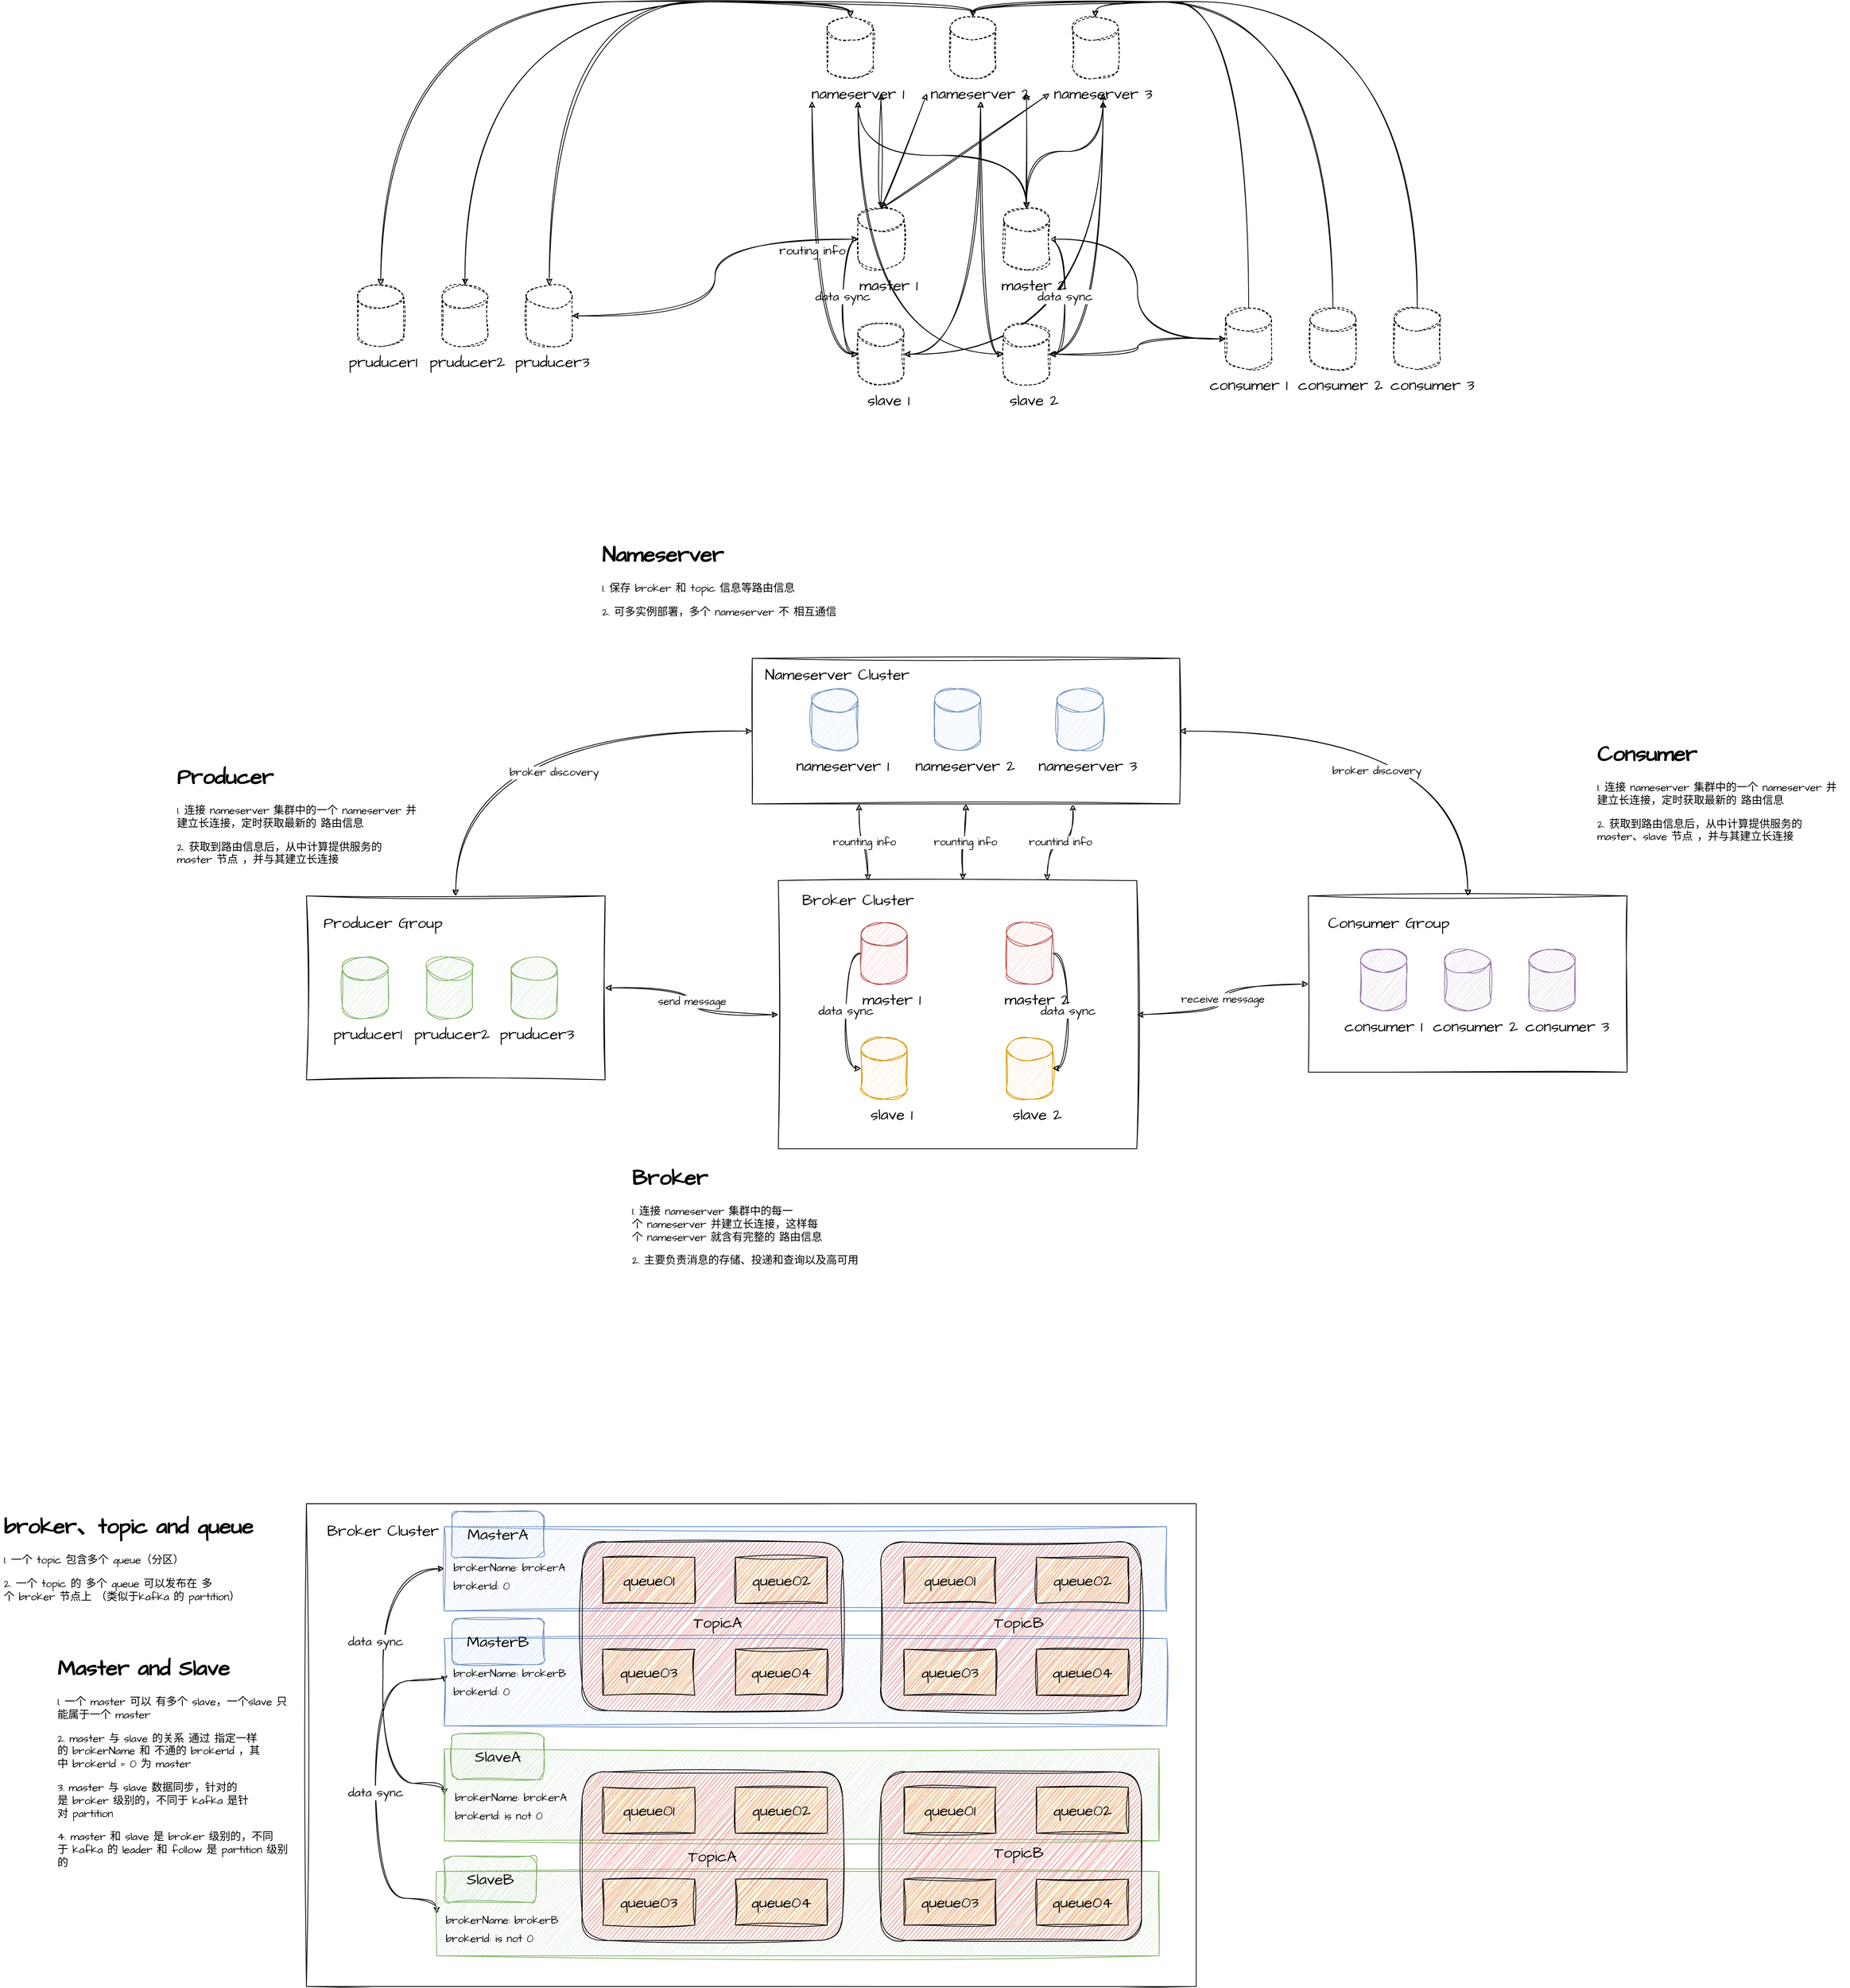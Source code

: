 <mxfile version="20.4.0" type="github">
  <diagram name="Page-1" id="2c0d36ab-eaac-3732-788b-9136903baeff">
    <mxGraphModel dx="1298" dy="1954.5" grid="1" gridSize="10" guides="1" tooltips="1" connect="1" arrows="1" fold="1" page="1" pageScale="1.5" pageWidth="1169" pageHeight="827" math="0" shadow="0">
      <root>
        <mxCell id="0" />
        <mxCell id="1" parent="0" />
        <mxCell id="dmZce5G8_erc-VPVWdEy-307" value="" style="rounded=0;whiteSpace=wrap;html=1;shadow=0;glass=0;sketch=1;hachureGap=4;jiggle=2;fontFamily=Architects Daughter;fontSource=https%3A%2F%2Ffonts.googleapis.com%2Fcss%3Ffamily%3DArchitects%2BDaughter;fontSize=14;" vertex="1" parent="1">
          <mxGeometry x="1798" y="837" width="416" height="230" as="geometry" />
        </mxCell>
        <mxCell id="dmZce5G8_erc-VPVWdEy-305" style="edgeStyle=orthogonalEdgeStyle;curved=1;rounded=0;sketch=1;hachureGap=4;jiggle=2;orthogonalLoop=1;jettySize=auto;html=1;exitX=0.5;exitY=0;exitDx=0;exitDy=0;entryX=0;entryY=0.5;entryDx=0;entryDy=0;fontFamily=Architects Daughter;fontSource=https%3A%2F%2Ffonts.googleapis.com%2Fcss%3Ffamily%3DArchitects%2BDaughter;fontSize=14;startArrow=classic;startFill=1;" edge="1" parent="1" source="dmZce5G8_erc-VPVWdEy-304" target="dmZce5G8_erc-VPVWdEy-299">
          <mxGeometry relative="1" as="geometry" />
        </mxCell>
        <mxCell id="dmZce5G8_erc-VPVWdEy-306" value="broker&amp;nbsp;discovery" style="edgeLabel;html=1;align=center;verticalAlign=middle;resizable=0;points=[];fontSize=14;fontFamily=Architects Daughter;" vertex="1" connectable="0" parent="dmZce5G8_erc-VPVWdEy-305">
          <mxGeometry x="0.14" y="-54" relative="1" as="geometry">
            <mxPoint as="offset" />
          </mxGeometry>
        </mxCell>
        <mxCell id="dmZce5G8_erc-VPVWdEy-311" value="send&amp;nbsp;message" style="edgeStyle=orthogonalEdgeStyle;curved=1;rounded=0;sketch=1;hachureGap=4;jiggle=2;orthogonalLoop=1;jettySize=auto;html=1;fontFamily=Architects Daughter;fontSource=https%3A%2F%2Ffonts.googleapis.com%2Fcss%3Ffamily%3DArchitects%2BDaughter;fontSize=14;startArrow=classic;startFill=1;" edge="1" parent="1" source="dmZce5G8_erc-VPVWdEy-304" target="dmZce5G8_erc-VPVWdEy-300">
          <mxGeometry relative="1" as="geometry" />
        </mxCell>
        <mxCell id="dmZce5G8_erc-VPVWdEy-304" value="" style="rounded=0;whiteSpace=wrap;html=1;shadow=0;glass=0;sketch=1;hachureGap=4;jiggle=2;fontFamily=Architects Daughter;fontSource=https%3A%2F%2Ffonts.googleapis.com%2Fcss%3Ffamily%3DArchitects%2BDaughter;fontSize=14;" vertex="1" parent="1">
          <mxGeometry x="490" y="837" width="390" height="240" as="geometry" />
        </mxCell>
        <mxCell id="dmZce5G8_erc-VPVWdEy-310" value="receive&amp;nbsp;message" style="edgeStyle=orthogonalEdgeStyle;curved=1;rounded=0;sketch=1;hachureGap=4;jiggle=2;orthogonalLoop=1;jettySize=auto;html=1;entryX=0;entryY=0.5;entryDx=0;entryDy=0;fontFamily=Architects Daughter;fontSource=https%3A%2F%2Ffonts.googleapis.com%2Fcss%3Ffamily%3DArchitects%2BDaughter;fontSize=14;startArrow=classic;startFill=1;" edge="1" parent="1" source="dmZce5G8_erc-VPVWdEy-300" target="dmZce5G8_erc-VPVWdEy-307">
          <mxGeometry relative="1" as="geometry" />
        </mxCell>
        <mxCell id="dmZce5G8_erc-VPVWdEy-300" value="" style="rounded=0;whiteSpace=wrap;html=1;shadow=0;glass=0;sketch=1;hachureGap=4;jiggle=2;fontFamily=Architects Daughter;fontSource=https%3A%2F%2Ffonts.googleapis.com%2Fcss%3Ffamily%3DArchitects%2BDaughter;fontSize=14;" vertex="1" parent="1">
          <mxGeometry x="1106" y="817" width="468" height="350" as="geometry" />
        </mxCell>
        <mxCell id="dmZce5G8_erc-VPVWdEy-301" value="rounting&amp;nbsp;info" style="edgeStyle=orthogonalEdgeStyle;curved=1;rounded=0;sketch=1;hachureGap=4;jiggle=2;orthogonalLoop=1;jettySize=auto;html=1;exitX=0.25;exitY=1;exitDx=0;exitDy=0;entryX=0.25;entryY=0;entryDx=0;entryDy=0;fontFamily=Architects Daughter;fontSource=https%3A%2F%2Ffonts.googleapis.com%2Fcss%3Ffamily%3DArchitects%2BDaughter;fontSize=14;startArrow=classic;startFill=1;" edge="1" parent="1" source="dmZce5G8_erc-VPVWdEy-299" target="dmZce5G8_erc-VPVWdEy-300">
          <mxGeometry relative="1" as="geometry" />
        </mxCell>
        <mxCell id="dmZce5G8_erc-VPVWdEy-302" value="rounting&amp;nbsp;info" style="edgeStyle=orthogonalEdgeStyle;curved=1;rounded=0;sketch=1;hachureGap=4;jiggle=2;orthogonalLoop=1;jettySize=auto;html=1;entryX=0.515;entryY=-0.002;entryDx=0;entryDy=0;entryPerimeter=0;fontFamily=Architects Daughter;fontSource=https%3A%2F%2Ffonts.googleapis.com%2Fcss%3Ffamily%3DArchitects%2BDaughter;fontSize=14;startArrow=classic;startFill=1;" edge="1" parent="1" source="dmZce5G8_erc-VPVWdEy-299" target="dmZce5G8_erc-VPVWdEy-300">
          <mxGeometry relative="1" as="geometry" />
        </mxCell>
        <mxCell id="dmZce5G8_erc-VPVWdEy-303" value="rountind&amp;nbsp;info" style="edgeStyle=orthogonalEdgeStyle;curved=1;rounded=0;sketch=1;hachureGap=4;jiggle=2;orthogonalLoop=1;jettySize=auto;html=1;exitX=0.75;exitY=1;exitDx=0;exitDy=0;entryX=0.75;entryY=0;entryDx=0;entryDy=0;fontFamily=Architects Daughter;fontSource=https%3A%2F%2Ffonts.googleapis.com%2Fcss%3Ffamily%3DArchitects%2BDaughter;fontSize=14;startArrow=classic;startFill=1;" edge="1" parent="1" source="dmZce5G8_erc-VPVWdEy-299" target="dmZce5G8_erc-VPVWdEy-300">
          <mxGeometry relative="1" as="geometry" />
        </mxCell>
        <mxCell id="dmZce5G8_erc-VPVWdEy-308" style="edgeStyle=orthogonalEdgeStyle;curved=1;rounded=0;sketch=1;hachureGap=4;jiggle=2;orthogonalLoop=1;jettySize=auto;html=1;exitX=1;exitY=0.5;exitDx=0;exitDy=0;entryX=0.5;entryY=0;entryDx=0;entryDy=0;fontFamily=Architects Daughter;fontSource=https%3A%2F%2Ffonts.googleapis.com%2Fcss%3Ffamily%3DArchitects%2BDaughter;fontSize=14;startArrow=classic;startFill=1;" edge="1" parent="1" source="dmZce5G8_erc-VPVWdEy-299" target="dmZce5G8_erc-VPVWdEy-307">
          <mxGeometry relative="1" as="geometry" />
        </mxCell>
        <mxCell id="dmZce5G8_erc-VPVWdEy-309" value="broker&amp;nbsp;discovery" style="edgeLabel;html=1;align=center;verticalAlign=middle;resizable=0;points=[];fontSize=14;fontFamily=Architects Daughter;" vertex="1" connectable="0" parent="dmZce5G8_erc-VPVWdEy-308">
          <mxGeometry x="-0.13" y="-52" relative="1" as="geometry">
            <mxPoint as="offset" />
          </mxGeometry>
        </mxCell>
        <mxCell id="dmZce5G8_erc-VPVWdEy-299" value="" style="rounded=0;whiteSpace=wrap;html=1;shadow=0;glass=0;sketch=1;hachureGap=4;jiggle=2;fontFamily=Architects Daughter;fontSource=https%3A%2F%2Ffonts.googleapis.com%2Fcss%3Ffamily%3DArchitects%2BDaughter;fontSize=14;" vertex="1" parent="1">
          <mxGeometry x="1072" y="527" width="558" height="190" as="geometry" />
        </mxCell>
        <mxCell id="dmZce5G8_erc-VPVWdEy-135" value="" style="shape=cylinder3;whiteSpace=wrap;html=1;boundedLbl=1;backgroundOutline=1;size=15;dashed=1;sketch=1;hachureGap=4;jiggle=2;fontFamily=Architects Daughter;fontSource=https%3A%2F%2Ffonts.googleapis.com%2Fcss%3Ffamily%3DArchitects%2BDaughter;fontSize=20;" vertex="1" parent="1">
          <mxGeometry x="1170" y="-309.86" width="60" height="80" as="geometry" />
        </mxCell>
        <mxCell id="dmZce5G8_erc-VPVWdEy-136" value="nameserver 1" style="text;html=1;strokeColor=none;fillColor=none;align=center;verticalAlign=middle;whiteSpace=wrap;rounded=0;dashed=1;sketch=1;hachureGap=4;jiggle=2;fontFamily=Architects Daughter;fontSource=https%3A%2F%2Ffonts.googleapis.com%2Fcss%3Ffamily%3DArchitects%2BDaughter;fontSize=20;" vertex="1" parent="1">
          <mxGeometry x="1140" y="-209.86" width="140" as="geometry" />
        </mxCell>
        <mxCell id="dmZce5G8_erc-VPVWdEy-137" value="" style="shape=cylinder3;whiteSpace=wrap;html=1;boundedLbl=1;backgroundOutline=1;size=15;dashed=1;sketch=1;hachureGap=4;jiggle=2;fontFamily=Architects Daughter;fontSource=https%3A%2F%2Ffonts.googleapis.com%2Fcss%3Ffamily%3DArchitects%2BDaughter;fontSize=20;" vertex="1" parent="1">
          <mxGeometry x="1330" y="-309.86" width="60" height="80" as="geometry" />
        </mxCell>
        <mxCell id="dmZce5G8_erc-VPVWdEy-138" value="nameserver 2" style="text;html=1;strokeColor=none;fillColor=none;align=center;verticalAlign=middle;whiteSpace=wrap;rounded=0;dashed=1;sketch=1;hachureGap=4;jiggle=2;fontFamily=Architects Daughter;fontSource=https%3A%2F%2Ffonts.googleapis.com%2Fcss%3Ffamily%3DArchitects%2BDaughter;fontSize=20;" vertex="1" parent="1">
          <mxGeometry x="1300" y="-209.86" width="140" as="geometry" />
        </mxCell>
        <mxCell id="dmZce5G8_erc-VPVWdEy-139" value="" style="shape=cylinder3;whiteSpace=wrap;html=1;boundedLbl=1;backgroundOutline=1;size=15;dashed=1;sketch=1;hachureGap=4;jiggle=2;fontFamily=Architects Daughter;fontSource=https%3A%2F%2Ffonts.googleapis.com%2Fcss%3Ffamily%3DArchitects%2BDaughter;fontSize=20;" vertex="1" parent="1">
          <mxGeometry x="1490" y="-309.86" width="60" height="80" as="geometry" />
        </mxCell>
        <mxCell id="dmZce5G8_erc-VPVWdEy-140" value="nameserver 3" style="text;html=1;strokeColor=none;fillColor=none;align=center;verticalAlign=middle;whiteSpace=wrap;rounded=0;dashed=1;sketch=1;hachureGap=4;jiggle=2;fontFamily=Architects Daughter;fontSource=https%3A%2F%2Ffonts.googleapis.com%2Fcss%3Ffamily%3DArchitects%2BDaughter;fontSize=20;" vertex="1" parent="1">
          <mxGeometry x="1460" y="-209.86" width="140" as="geometry" />
        </mxCell>
        <mxCell id="dmZce5G8_erc-VPVWdEy-181" style="edgeStyle=orthogonalEdgeStyle;curved=1;rounded=0;sketch=1;hachureGap=4;jiggle=2;orthogonalLoop=1;jettySize=auto;html=1;entryX=0.5;entryY=0;entryDx=0;entryDy=0;entryPerimeter=0;fontFamily=Architects Daughter;fontSource=https%3A%2F%2Ffonts.googleapis.com%2Fcss%3Ffamily%3DArchitects%2BDaughter;fontSize=16;exitX=0.5;exitY=0;exitDx=0;exitDy=0;exitPerimeter=0;startArrow=classic;startFill=1;" edge="1" parent="1" source="dmZce5G8_erc-VPVWdEy-141" target="dmZce5G8_erc-VPVWdEy-135">
          <mxGeometry relative="1" as="geometry" />
        </mxCell>
        <mxCell id="dmZce5G8_erc-VPVWdEy-141" value="" style="shape=cylinder3;whiteSpace=wrap;html=1;boundedLbl=1;backgroundOutline=1;size=15;dashed=1;sketch=1;hachureGap=4;jiggle=2;fontFamily=Architects Daughter;fontSource=https%3A%2F%2Ffonts.googleapis.com%2Fcss%3Ffamily%3DArchitects%2BDaughter;fontSize=20;" vertex="1" parent="1">
          <mxGeometry x="557" y="40.14" width="60" height="80" as="geometry" />
        </mxCell>
        <mxCell id="dmZce5G8_erc-VPVWdEy-142" value="pruducer1" style="text;html=1;strokeColor=none;fillColor=none;align=center;verticalAlign=middle;whiteSpace=wrap;rounded=0;dashed=1;sketch=1;hachureGap=4;jiggle=2;fontFamily=Architects Daughter;fontSource=https%3A%2F%2Ffonts.googleapis.com%2Fcss%3Ffamily%3DArchitects%2BDaughter;fontSize=20;" vertex="1" parent="1">
          <mxGeometry x="520" y="140.14" width="140" as="geometry" />
        </mxCell>
        <mxCell id="dmZce5G8_erc-VPVWdEy-180" style="edgeStyle=orthogonalEdgeStyle;curved=1;rounded=0;sketch=1;hachureGap=4;jiggle=2;orthogonalLoop=1;jettySize=auto;html=1;entryX=0.5;entryY=0;entryDx=0;entryDy=0;entryPerimeter=0;fontFamily=Architects Daughter;fontSource=https%3A%2F%2Ffonts.googleapis.com%2Fcss%3Ffamily%3DArchitects%2BDaughter;fontSize=16;exitX=0.5;exitY=0;exitDx=0;exitDy=0;exitPerimeter=0;startArrow=classic;startFill=1;" edge="1" parent="1" source="dmZce5G8_erc-VPVWdEy-143" target="dmZce5G8_erc-VPVWdEy-137">
          <mxGeometry relative="1" as="geometry" />
        </mxCell>
        <mxCell id="dmZce5G8_erc-VPVWdEy-143" value="" style="shape=cylinder3;whiteSpace=wrap;html=1;boundedLbl=1;backgroundOutline=1;size=15;dashed=1;sketch=1;hachureGap=4;jiggle=2;fontFamily=Architects Daughter;fontSource=https%3A%2F%2Ffonts.googleapis.com%2Fcss%3Ffamily%3DArchitects%2BDaughter;fontSize=20;" vertex="1" parent="1">
          <mxGeometry x="667" y="40.14" width="60" height="80" as="geometry" />
        </mxCell>
        <mxCell id="dmZce5G8_erc-VPVWdEy-144" value="pruducer2" style="text;html=1;strokeColor=none;fillColor=none;align=center;verticalAlign=middle;whiteSpace=wrap;rounded=0;dashed=1;sketch=1;hachureGap=4;jiggle=2;fontFamily=Architects Daughter;fontSource=https%3A%2F%2Ffonts.googleapis.com%2Fcss%3Ffamily%3DArchitects%2BDaughter;fontSize=20;" vertex="1" parent="1">
          <mxGeometry x="630" y="140.14" width="140" as="geometry" />
        </mxCell>
        <mxCell id="dmZce5G8_erc-VPVWdEy-179" style="edgeStyle=orthogonalEdgeStyle;curved=1;rounded=0;sketch=1;hachureGap=4;jiggle=2;orthogonalLoop=1;jettySize=auto;html=1;entryX=0.5;entryY=0;entryDx=0;entryDy=0;entryPerimeter=0;fontFamily=Architects Daughter;fontSource=https%3A%2F%2Ffonts.googleapis.com%2Fcss%3Ffamily%3DArchitects%2BDaughter;fontSize=16;exitX=0.5;exitY=0;exitDx=0;exitDy=0;exitPerimeter=0;startArrow=classic;startFill=1;" edge="1" parent="1" source="dmZce5G8_erc-VPVWdEy-145" target="dmZce5G8_erc-VPVWdEy-135">
          <mxGeometry relative="1" as="geometry" />
        </mxCell>
        <mxCell id="dmZce5G8_erc-VPVWdEy-191" style="edgeStyle=orthogonalEdgeStyle;curved=1;rounded=0;sketch=1;hachureGap=4;jiggle=2;orthogonalLoop=1;jettySize=auto;html=1;entryX=0;entryY=0.5;entryDx=0;entryDy=0;entryPerimeter=0;fontFamily=Architects Daughter;fontSource=https%3A%2F%2Ffonts.googleapis.com%2Fcss%3Ffamily%3DArchitects%2BDaughter;fontSize=16;startArrow=classic;startFill=1;" edge="1" parent="1" source="dmZce5G8_erc-VPVWdEy-145" target="dmZce5G8_erc-VPVWdEy-149">
          <mxGeometry relative="1" as="geometry" />
        </mxCell>
        <mxCell id="dmZce5G8_erc-VPVWdEy-145" value="" style="shape=cylinder3;whiteSpace=wrap;html=1;boundedLbl=1;backgroundOutline=1;size=15;dashed=1;sketch=1;hachureGap=4;jiggle=2;fontFamily=Architects Daughter;fontSource=https%3A%2F%2Ffonts.googleapis.com%2Fcss%3Ffamily%3DArchitects%2BDaughter;fontSize=20;" vertex="1" parent="1">
          <mxGeometry x="777" y="40.14" width="60" height="80" as="geometry" />
        </mxCell>
        <mxCell id="dmZce5G8_erc-VPVWdEy-146" value="pruducer3" style="text;html=1;strokeColor=none;fillColor=none;align=center;verticalAlign=middle;whiteSpace=wrap;rounded=0;dashed=1;sketch=1;hachureGap=4;jiggle=2;fontFamily=Architects Daughter;fontSource=https%3A%2F%2Ffonts.googleapis.com%2Fcss%3Ffamily%3DArchitects%2BDaughter;fontSize=20;" vertex="1" parent="1">
          <mxGeometry x="741" y="140.14" width="140" as="geometry" />
        </mxCell>
        <mxCell id="dmZce5G8_erc-VPVWdEy-165" style="edgeStyle=orthogonalEdgeStyle;curved=1;rounded=0;sketch=1;hachureGap=4;jiggle=2;orthogonalLoop=1;jettySize=auto;html=1;fontFamily=Architects Daughter;fontSource=https%3A%2F%2Ffonts.googleapis.com%2Fcss%3Ffamily%3DArchitects%2BDaughter;fontSize=16;startArrow=classic;startFill=1;" edge="1" parent="1" source="dmZce5G8_erc-VPVWdEy-149" target="dmZce5G8_erc-VPVWdEy-136">
          <mxGeometry relative="1" as="geometry" />
        </mxCell>
        <mxCell id="dmZce5G8_erc-VPVWdEy-166" style="edgeStyle=orthogonalEdgeStyle;curved=1;rounded=0;sketch=1;hachureGap=4;jiggle=2;orthogonalLoop=1;jettySize=auto;html=1;exitX=0.5;exitY=0;exitDx=0;exitDy=0;exitPerimeter=0;fontFamily=Architects Daughter;fontSource=https%3A%2F%2Ffonts.googleapis.com%2Fcss%3Ffamily%3DArchitects%2BDaughter;fontSize=16;startArrow=classic;startFill=1;" edge="1" parent="1" source="dmZce5G8_erc-VPVWdEy-149" target="dmZce5G8_erc-VPVWdEy-138">
          <mxGeometry relative="1" as="geometry" />
        </mxCell>
        <mxCell id="dmZce5G8_erc-VPVWdEy-167" style="edgeStyle=orthogonalEdgeStyle;curved=1;rounded=0;sketch=1;hachureGap=4;jiggle=2;orthogonalLoop=1;jettySize=auto;html=1;exitX=0.5;exitY=0;exitDx=0;exitDy=0;exitPerimeter=0;fontFamily=Architects Daughter;fontSource=https%3A%2F%2Ffonts.googleapis.com%2Fcss%3Ffamily%3DArchitects%2BDaughter;fontSize=16;startArrow=classic;startFill=1;" edge="1" parent="1" source="dmZce5G8_erc-VPVWdEy-149" target="dmZce5G8_erc-VPVWdEy-140">
          <mxGeometry relative="1" as="geometry" />
        </mxCell>
        <mxCell id="dmZce5G8_erc-VPVWdEy-186" value="data&amp;nbsp;sync" style="edgeStyle=orthogonalEdgeStyle;curved=1;rounded=0;sketch=1;hachureGap=4;jiggle=2;orthogonalLoop=1;jettySize=auto;html=1;entryX=0;entryY=0.5;entryDx=0;entryDy=0;entryPerimeter=0;fontFamily=Architects Daughter;fontSource=https%3A%2F%2Ffonts.googleapis.com%2Fcss%3Ffamily%3DArchitects%2BDaughter;fontSize=16;exitX=0;exitY=0.5;exitDx=0;exitDy=0;exitPerimeter=0;" edge="1" parent="1" source="dmZce5G8_erc-VPVWdEy-149" target="dmZce5G8_erc-VPVWdEy-151">
          <mxGeometry relative="1" as="geometry" />
        </mxCell>
        <mxCell id="dmZce5G8_erc-VPVWdEy-149" value="" style="shape=cylinder3;whiteSpace=wrap;html=1;boundedLbl=1;backgroundOutline=1;size=15;dashed=1;sketch=1;hachureGap=4;jiggle=2;fontFamily=Architects Daughter;fontSource=https%3A%2F%2Ffonts.googleapis.com%2Fcss%3Ffamily%3DArchitects%2BDaughter;fontSize=20;" vertex="1" parent="1">
          <mxGeometry x="1210" y="-59.86" width="60" height="80" as="geometry" />
        </mxCell>
        <mxCell id="dmZce5G8_erc-VPVWdEy-150" value="master 1" style="text;html=1;strokeColor=none;fillColor=none;align=center;verticalAlign=middle;whiteSpace=wrap;rounded=0;dashed=1;sketch=1;hachureGap=4;jiggle=2;fontFamily=Architects Daughter;fontSource=https%3A%2F%2Ffonts.googleapis.com%2Fcss%3Ffamily%3DArchitects%2BDaughter;fontSize=20;" vertex="1" parent="1">
          <mxGeometry x="1180" y="40.14" width="140" as="geometry" />
        </mxCell>
        <mxCell id="dmZce5G8_erc-VPVWdEy-173" value="routing&amp;nbsp;info" style="edgeStyle=orthogonalEdgeStyle;curved=1;rounded=0;sketch=1;hachureGap=4;jiggle=2;orthogonalLoop=1;jettySize=auto;html=1;fontFamily=Architects Daughter;fontSource=https%3A%2F%2Ffonts.googleapis.com%2Fcss%3Ffamily%3DArchitects%2BDaughter;fontSize=16;startArrow=classic;startFill=1;" edge="1" parent="1" source="dmZce5G8_erc-VPVWdEy-151">
          <mxGeometry relative="1" as="geometry">
            <mxPoint x="1150" y="-199.86" as="targetPoint" />
          </mxGeometry>
        </mxCell>
        <mxCell id="dmZce5G8_erc-VPVWdEy-174" style="edgeStyle=orthogonalEdgeStyle;curved=1;rounded=0;sketch=1;hachureGap=4;jiggle=2;orthogonalLoop=1;jettySize=auto;html=1;fontFamily=Architects Daughter;fontSource=https%3A%2F%2Ffonts.googleapis.com%2Fcss%3Ffamily%3DArchitects%2BDaughter;fontSize=16;startArrow=classic;startFill=1;" edge="1" parent="1" source="dmZce5G8_erc-VPVWdEy-151">
          <mxGeometry relative="1" as="geometry">
            <mxPoint x="1370" y="-199.86" as="targetPoint" />
          </mxGeometry>
        </mxCell>
        <mxCell id="dmZce5G8_erc-VPVWdEy-175" style="edgeStyle=orthogonalEdgeStyle;curved=1;rounded=0;sketch=1;hachureGap=4;jiggle=2;orthogonalLoop=1;jettySize=auto;html=1;fontFamily=Architects Daughter;fontSource=https%3A%2F%2Ffonts.googleapis.com%2Fcss%3Ffamily%3DArchitects%2BDaughter;fontSize=16;startArrow=classic;startFill=1;" edge="1" parent="1" source="dmZce5G8_erc-VPVWdEy-151">
          <mxGeometry relative="1" as="geometry">
            <mxPoint x="1530" y="-199.86" as="targetPoint" />
          </mxGeometry>
        </mxCell>
        <mxCell id="dmZce5G8_erc-VPVWdEy-151" value="" style="shape=cylinder3;whiteSpace=wrap;html=1;boundedLbl=1;backgroundOutline=1;size=15;dashed=1;sketch=1;hachureGap=4;jiggle=2;fontFamily=Architects Daughter;fontSource=https%3A%2F%2Ffonts.googleapis.com%2Fcss%3Ffamily%3DArchitects%2BDaughter;fontSize=20;" vertex="1" parent="1">
          <mxGeometry x="1210" y="90.14" width="60" height="80" as="geometry" />
        </mxCell>
        <mxCell id="dmZce5G8_erc-VPVWdEy-152" value="slave 1" style="text;html=1;strokeColor=none;fillColor=none;align=center;verticalAlign=middle;whiteSpace=wrap;rounded=0;dashed=1;sketch=1;hachureGap=4;jiggle=2;fontFamily=Architects Daughter;fontSource=https%3A%2F%2Ffonts.googleapis.com%2Fcss%3Ffamily%3DArchitects%2BDaughter;fontSize=20;" vertex="1" parent="1">
          <mxGeometry x="1180" y="190.14" width="140" as="geometry" />
        </mxCell>
        <mxCell id="dmZce5G8_erc-VPVWdEy-176" style="edgeStyle=orthogonalEdgeStyle;curved=1;rounded=0;sketch=1;hachureGap=4;jiggle=2;orthogonalLoop=1;jettySize=auto;html=1;fontFamily=Architects Daughter;fontSource=https%3A%2F%2Ffonts.googleapis.com%2Fcss%3Ffamily%3DArchitects%2BDaughter;fontSize=16;" edge="1" parent="1" source="dmZce5G8_erc-VPVWdEy-153">
          <mxGeometry relative="1" as="geometry">
            <mxPoint x="1530" y="-199.86" as="targetPoint" />
          </mxGeometry>
        </mxCell>
        <mxCell id="dmZce5G8_erc-VPVWdEy-177" style="edgeStyle=orthogonalEdgeStyle;curved=1;rounded=0;sketch=1;hachureGap=4;jiggle=2;orthogonalLoop=1;jettySize=auto;html=1;fontFamily=Architects Daughter;fontSource=https%3A%2F%2Ffonts.googleapis.com%2Fcss%3Ffamily%3DArchitects%2BDaughter;fontSize=16;startArrow=classic;startFill=1;" edge="1" parent="1" source="dmZce5G8_erc-VPVWdEy-153">
          <mxGeometry relative="1" as="geometry">
            <mxPoint x="1370" y="-199.86" as="targetPoint" />
          </mxGeometry>
        </mxCell>
        <mxCell id="dmZce5G8_erc-VPVWdEy-178" style="edgeStyle=orthogonalEdgeStyle;curved=1;rounded=0;sketch=1;hachureGap=4;jiggle=2;orthogonalLoop=1;jettySize=auto;html=1;fontFamily=Architects Daughter;fontSource=https%3A%2F%2Ffonts.googleapis.com%2Fcss%3Ffamily%3DArchitects%2BDaughter;fontSize=16;startArrow=classic;startFill=1;" edge="1" parent="1" source="dmZce5G8_erc-VPVWdEy-153">
          <mxGeometry relative="1" as="geometry">
            <mxPoint x="1210" y="-199.86" as="targetPoint" />
          </mxGeometry>
        </mxCell>
        <mxCell id="dmZce5G8_erc-VPVWdEy-153" value="" style="shape=cylinder3;whiteSpace=wrap;html=1;boundedLbl=1;backgroundOutline=1;size=15;dashed=1;sketch=1;hachureGap=4;jiggle=2;fontFamily=Architects Daughter;fontSource=https%3A%2F%2Ffonts.googleapis.com%2Fcss%3Ffamily%3DArchitects%2BDaughter;fontSize=20;" vertex="1" parent="1">
          <mxGeometry x="1400" y="90.14" width="60" height="80" as="geometry" />
        </mxCell>
        <mxCell id="dmZce5G8_erc-VPVWdEy-154" value="slave 2" style="text;html=1;strokeColor=none;fillColor=none;align=center;verticalAlign=middle;whiteSpace=wrap;rounded=0;dashed=1;sketch=1;hachureGap=4;jiggle=2;fontFamily=Architects Daughter;fontSource=https%3A%2F%2Ffonts.googleapis.com%2Fcss%3Ffamily%3DArchitects%2BDaughter;fontSize=20;" vertex="1" parent="1">
          <mxGeometry x="1370" y="190.14" width="140" as="geometry" />
        </mxCell>
        <mxCell id="dmZce5G8_erc-VPVWdEy-183" style="edgeStyle=orthogonalEdgeStyle;curved=1;rounded=0;sketch=1;hachureGap=4;jiggle=2;orthogonalLoop=1;jettySize=auto;html=1;entryX=0.5;entryY=0;entryDx=0;entryDy=0;entryPerimeter=0;fontFamily=Architects Daughter;fontSource=https%3A%2F%2Ffonts.googleapis.com%2Fcss%3Ffamily%3DArchitects%2BDaughter;fontSize=16;exitX=0.5;exitY=0;exitDx=0;exitDy=0;exitPerimeter=0;" edge="1" parent="1" source="dmZce5G8_erc-VPVWdEy-155" target="dmZce5G8_erc-VPVWdEy-139">
          <mxGeometry relative="1" as="geometry" />
        </mxCell>
        <mxCell id="dmZce5G8_erc-VPVWdEy-192" style="edgeStyle=orthogonalEdgeStyle;curved=1;rounded=0;sketch=1;hachureGap=4;jiggle=2;orthogonalLoop=1;jettySize=auto;html=1;entryX=1;entryY=0.5;entryDx=0;entryDy=0;entryPerimeter=0;fontFamily=Architects Daughter;fontSource=https%3A%2F%2Ffonts.googleapis.com%2Fcss%3Ffamily%3DArchitects%2BDaughter;fontSize=16;startArrow=classic;startFill=1;" edge="1" parent="1" source="dmZce5G8_erc-VPVWdEy-155" target="dmZce5G8_erc-VPVWdEy-163">
          <mxGeometry relative="1" as="geometry" />
        </mxCell>
        <mxCell id="dmZce5G8_erc-VPVWdEy-193" style="edgeStyle=orthogonalEdgeStyle;curved=1;rounded=0;sketch=1;hachureGap=4;jiggle=2;orthogonalLoop=1;jettySize=auto;html=1;exitX=0;exitY=0.5;exitDx=0;exitDy=0;exitPerimeter=0;fontFamily=Architects Daughter;fontSource=https%3A%2F%2Ffonts.googleapis.com%2Fcss%3Ffamily%3DArchitects%2BDaughter;fontSize=16;startArrow=classic;startFill=1;" edge="1" parent="1" source="dmZce5G8_erc-VPVWdEy-155">
          <mxGeometry relative="1" as="geometry">
            <mxPoint x="1460" y="130.14" as="targetPoint" />
          </mxGeometry>
        </mxCell>
        <mxCell id="dmZce5G8_erc-VPVWdEy-155" value="" style="shape=cylinder3;whiteSpace=wrap;html=1;boundedLbl=1;backgroundOutline=1;size=15;dashed=1;sketch=1;hachureGap=4;jiggle=2;fontFamily=Architects Daughter;fontSource=https%3A%2F%2Ffonts.googleapis.com%2Fcss%3Ffamily%3DArchitects%2BDaughter;fontSize=20;" vertex="1" parent="1">
          <mxGeometry x="1690" y="70.14" width="60" height="80" as="geometry" />
        </mxCell>
        <mxCell id="dmZce5G8_erc-VPVWdEy-184" style="edgeStyle=orthogonalEdgeStyle;curved=1;rounded=0;sketch=1;hachureGap=4;jiggle=2;orthogonalLoop=1;jettySize=auto;html=1;exitX=0.5;exitY=0;exitDx=0;exitDy=0;exitPerimeter=0;entryX=0.5;entryY=0;entryDx=0;entryDy=0;entryPerimeter=0;fontFamily=Architects Daughter;fontSource=https%3A%2F%2Ffonts.googleapis.com%2Fcss%3Ffamily%3DArchitects%2BDaughter;fontSize=16;" edge="1" parent="1" source="dmZce5G8_erc-VPVWdEy-156" target="dmZce5G8_erc-VPVWdEy-137">
          <mxGeometry relative="1" as="geometry" />
        </mxCell>
        <mxCell id="dmZce5G8_erc-VPVWdEy-156" value="" style="shape=cylinder3;whiteSpace=wrap;html=1;boundedLbl=1;backgroundOutline=1;size=15;dashed=1;sketch=1;hachureGap=4;jiggle=2;fontFamily=Architects Daughter;fontSource=https%3A%2F%2Ffonts.googleapis.com%2Fcss%3Ffamily%3DArchitects%2BDaughter;fontSize=20;" vertex="1" parent="1">
          <mxGeometry x="1800" y="70.14" width="60" height="80" as="geometry" />
        </mxCell>
        <mxCell id="dmZce5G8_erc-VPVWdEy-185" style="edgeStyle=orthogonalEdgeStyle;curved=1;rounded=0;sketch=1;hachureGap=4;jiggle=2;orthogonalLoop=1;jettySize=auto;html=1;entryX=0.5;entryY=0;entryDx=0;entryDy=0;entryPerimeter=0;fontFamily=Architects Daughter;fontSource=https%3A%2F%2Ffonts.googleapis.com%2Fcss%3Ffamily%3DArchitects%2BDaughter;fontSize=16;exitX=0.5;exitY=0;exitDx=0;exitDy=0;exitPerimeter=0;" edge="1" parent="1" source="dmZce5G8_erc-VPVWdEy-158" target="dmZce5G8_erc-VPVWdEy-137">
          <mxGeometry relative="1" as="geometry" />
        </mxCell>
        <mxCell id="dmZce5G8_erc-VPVWdEy-158" value="" style="shape=cylinder3;whiteSpace=wrap;html=1;boundedLbl=1;backgroundOutline=1;size=15;dashed=1;sketch=1;hachureGap=4;jiggle=2;fontFamily=Architects Daughter;fontSource=https%3A%2F%2Ffonts.googleapis.com%2Fcss%3Ffamily%3DArchitects%2BDaughter;fontSize=20;" vertex="1" parent="1">
          <mxGeometry x="1910" y="70.14" width="60" height="80" as="geometry" />
        </mxCell>
        <mxCell id="dmZce5G8_erc-VPVWdEy-160" value="consumer 1" style="text;html=1;strokeColor=none;fillColor=none;align=center;verticalAlign=middle;whiteSpace=wrap;rounded=0;dashed=1;sketch=1;hachureGap=4;jiggle=2;fontFamily=Architects Daughter;fontSource=https%3A%2F%2Ffonts.googleapis.com%2Fcss%3Ffamily%3DArchitects%2BDaughter;fontSize=20;" vertex="1" parent="1">
          <mxGeometry x="1650" y="170.14" width="140" as="geometry" />
        </mxCell>
        <mxCell id="dmZce5G8_erc-VPVWdEy-161" value="consumer 2" style="text;html=1;strokeColor=none;fillColor=none;align=center;verticalAlign=middle;whiteSpace=wrap;rounded=0;dashed=1;sketch=1;hachureGap=4;jiggle=2;fontFamily=Architects Daughter;fontSource=https%3A%2F%2Ffonts.googleapis.com%2Fcss%3Ffamily%3DArchitects%2BDaughter;fontSize=20;" vertex="1" parent="1">
          <mxGeometry x="1770" y="170.14" width="140" as="geometry" />
        </mxCell>
        <mxCell id="dmZce5G8_erc-VPVWdEy-162" value="consumer 3" style="text;html=1;strokeColor=none;fillColor=none;align=center;verticalAlign=middle;whiteSpace=wrap;rounded=0;dashed=1;sketch=1;hachureGap=4;jiggle=2;fontFamily=Architects Daughter;fontSource=https%3A%2F%2Ffonts.googleapis.com%2Fcss%3Ffamily%3DArchitects%2BDaughter;fontSize=20;" vertex="1" parent="1">
          <mxGeometry x="1890" y="170.14" width="140" as="geometry" />
        </mxCell>
        <mxCell id="dmZce5G8_erc-VPVWdEy-168" style="edgeStyle=orthogonalEdgeStyle;curved=1;rounded=0;sketch=1;hachureGap=4;jiggle=2;orthogonalLoop=1;jettySize=auto;html=1;fontFamily=Architects Daughter;fontSource=https%3A%2F%2Ffonts.googleapis.com%2Fcss%3Ffamily%3DArchitects%2BDaughter;fontSize=16;exitX=0.5;exitY=0;exitDx=0;exitDy=0;exitPerimeter=0;startArrow=classic;startFill=1;" edge="1" parent="1" source="dmZce5G8_erc-VPVWdEy-163">
          <mxGeometry relative="1" as="geometry">
            <mxPoint x="1530" y="-209.86" as="targetPoint" />
          </mxGeometry>
        </mxCell>
        <mxCell id="dmZce5G8_erc-VPVWdEy-170" style="edgeStyle=orthogonalEdgeStyle;curved=1;rounded=0;sketch=1;hachureGap=4;jiggle=2;orthogonalLoop=1;jettySize=auto;html=1;exitX=0.5;exitY=0;exitDx=0;exitDy=0;exitPerimeter=0;fontFamily=Architects Daughter;fontSource=https%3A%2F%2Ffonts.googleapis.com%2Fcss%3Ffamily%3DArchitects%2BDaughter;fontSize=16;startArrow=classic;startFill=1;" edge="1" parent="1" source="dmZce5G8_erc-VPVWdEy-163" target="dmZce5G8_erc-VPVWdEy-138">
          <mxGeometry relative="1" as="geometry" />
        </mxCell>
        <mxCell id="dmZce5G8_erc-VPVWdEy-171" style="edgeStyle=orthogonalEdgeStyle;curved=1;rounded=0;sketch=1;hachureGap=4;jiggle=2;orthogonalLoop=1;jettySize=auto;html=1;fontFamily=Architects Daughter;fontSource=https%3A%2F%2Ffonts.googleapis.com%2Fcss%3Ffamily%3DArchitects%2BDaughter;fontSize=16;exitX=0.5;exitY=0;exitDx=0;exitDy=0;exitPerimeter=0;startArrow=classic;startFill=1;" edge="1" parent="1" source="dmZce5G8_erc-VPVWdEy-163">
          <mxGeometry relative="1" as="geometry">
            <mxPoint x="1210" y="-199.86" as="targetPoint" />
          </mxGeometry>
        </mxCell>
        <mxCell id="dmZce5G8_erc-VPVWdEy-187" value="data&amp;nbsp;sync" style="edgeStyle=orthogonalEdgeStyle;curved=1;rounded=0;sketch=1;hachureGap=4;jiggle=2;orthogonalLoop=1;jettySize=auto;html=1;exitX=1;exitY=0.5;exitDx=0;exitDy=0;exitPerimeter=0;entryX=1;entryY=0.5;entryDx=0;entryDy=0;entryPerimeter=0;fontFamily=Architects Daughter;fontSource=https%3A%2F%2Ffonts.googleapis.com%2Fcss%3Ffamily%3DArchitects%2BDaughter;fontSize=16;" edge="1" parent="1" source="dmZce5G8_erc-VPVWdEy-163" target="dmZce5G8_erc-VPVWdEy-153">
          <mxGeometry relative="1" as="geometry" />
        </mxCell>
        <mxCell id="dmZce5G8_erc-VPVWdEy-163" value="" style="shape=cylinder3;whiteSpace=wrap;html=1;boundedLbl=1;backgroundOutline=1;size=15;dashed=1;sketch=1;hachureGap=4;jiggle=2;fontFamily=Architects Daughter;fontSource=https%3A%2F%2Ffonts.googleapis.com%2Fcss%3Ffamily%3DArchitects%2BDaughter;fontSize=20;" vertex="1" parent="1">
          <mxGeometry x="1400" y="-59.86" width="60" height="80" as="geometry" />
        </mxCell>
        <mxCell id="dmZce5G8_erc-VPVWdEy-164" value="master 2" style="text;html=1;strokeColor=none;fillColor=none;align=center;verticalAlign=middle;whiteSpace=wrap;rounded=0;dashed=1;sketch=1;hachureGap=4;jiggle=2;fontFamily=Architects Daughter;fontSource=https%3A%2F%2Ffonts.googleapis.com%2Fcss%3Ffamily%3DArchitects%2BDaughter;fontSize=20;" vertex="1" parent="1">
          <mxGeometry x="1370" y="40.14" width="140" as="geometry" />
        </mxCell>
        <mxCell id="dmZce5G8_erc-VPVWdEy-202" value="" style="shape=cylinder3;whiteSpace=wrap;html=1;boundedLbl=1;backgroundOutline=1;size=15;sketch=1;hachureGap=4;jiggle=2;fontFamily=Architects Daughter;fontSource=https%3A%2F%2Ffonts.googleapis.com%2Fcss%3Ffamily%3DArchitects%2BDaughter;fontSize=20;fillColor=#dae8fc;strokeColor=#6c8ebf;" vertex="1" parent="1">
          <mxGeometry x="1150" y="567" width="60" height="80" as="geometry" />
        </mxCell>
        <mxCell id="dmZce5G8_erc-VPVWdEy-203" value="nameserver 1" style="text;html=1;strokeColor=none;fillColor=none;align=center;verticalAlign=middle;whiteSpace=wrap;rounded=0;dashed=1;sketch=1;hachureGap=4;jiggle=2;fontFamily=Architects Daughter;fontSource=https%3A%2F%2Ffonts.googleapis.com%2Fcss%3Ffamily%3DArchitects%2BDaughter;fontSize=20;" vertex="1" parent="1">
          <mxGeometry x="1120" y="667" width="140" as="geometry" />
        </mxCell>
        <mxCell id="dmZce5G8_erc-VPVWdEy-204" value="" style="shape=cylinder3;whiteSpace=wrap;html=1;boundedLbl=1;backgroundOutline=1;size=15;sketch=1;hachureGap=4;jiggle=2;fontFamily=Architects Daughter;fontSource=https%3A%2F%2Ffonts.googleapis.com%2Fcss%3Ffamily%3DArchitects%2BDaughter;fontSize=20;fillColor=#dae8fc;strokeColor=#6c8ebf;" vertex="1" parent="1">
          <mxGeometry x="1310" y="567" width="60" height="80" as="geometry" />
        </mxCell>
        <mxCell id="dmZce5G8_erc-VPVWdEy-205" value="nameserver 2" style="text;html=1;strokeColor=none;fillColor=none;align=center;verticalAlign=middle;whiteSpace=wrap;rounded=0;dashed=1;sketch=1;hachureGap=4;jiggle=2;fontFamily=Architects Daughter;fontSource=https%3A%2F%2Ffonts.googleapis.com%2Fcss%3Ffamily%3DArchitects%2BDaughter;fontSize=20;" vertex="1" parent="1">
          <mxGeometry x="1280" y="667" width="140" as="geometry" />
        </mxCell>
        <mxCell id="dmZce5G8_erc-VPVWdEy-206" value="" style="shape=cylinder3;whiteSpace=wrap;html=1;boundedLbl=1;backgroundOutline=1;size=15;sketch=1;hachureGap=4;jiggle=2;fontFamily=Architects Daughter;fontSource=https%3A%2F%2Ffonts.googleapis.com%2Fcss%3Ffamily%3DArchitects%2BDaughter;fontSize=20;fillColor=#dae8fc;strokeColor=#6c8ebf;" vertex="1" parent="1">
          <mxGeometry x="1470" y="567" width="60" height="80" as="geometry" />
        </mxCell>
        <mxCell id="dmZce5G8_erc-VPVWdEy-207" value="nameserver 3" style="text;html=1;strokeColor=none;fillColor=none;align=center;verticalAlign=middle;whiteSpace=wrap;rounded=0;dashed=1;sketch=1;hachureGap=4;jiggle=2;fontFamily=Architects Daughter;fontSource=https%3A%2F%2Ffonts.googleapis.com%2Fcss%3Ffamily%3DArchitects%2BDaughter;fontSize=20;" vertex="1" parent="1">
          <mxGeometry x="1440" y="667" width="140" as="geometry" />
        </mxCell>
        <mxCell id="dmZce5G8_erc-VPVWdEy-209" value="" style="shape=cylinder3;whiteSpace=wrap;html=1;boundedLbl=1;backgroundOutline=1;size=15;sketch=1;hachureGap=4;jiggle=2;fontFamily=Architects Daughter;fontSource=https%3A%2F%2Ffonts.googleapis.com%2Fcss%3Ffamily%3DArchitects%2BDaughter;fontSize=20;fillColor=#d5e8d4;strokeColor=#82b366;" vertex="1" parent="1">
          <mxGeometry x="537" y="917" width="60" height="80" as="geometry" />
        </mxCell>
        <mxCell id="dmZce5G8_erc-VPVWdEy-210" value="pruducer1" style="text;html=1;strokeColor=none;fillColor=none;align=center;verticalAlign=middle;whiteSpace=wrap;rounded=0;dashed=1;sketch=1;hachureGap=4;jiggle=2;fontFamily=Architects Daughter;fontSource=https%3A%2F%2Ffonts.googleapis.com%2Fcss%3Ffamily%3DArchitects%2BDaughter;fontSize=20;" vertex="1" parent="1">
          <mxGeometry x="500" y="1017" width="140" as="geometry" />
        </mxCell>
        <mxCell id="dmZce5G8_erc-VPVWdEy-212" value="" style="shape=cylinder3;whiteSpace=wrap;html=1;boundedLbl=1;backgroundOutline=1;size=15;sketch=1;hachureGap=4;jiggle=2;fontFamily=Architects Daughter;fontSource=https%3A%2F%2Ffonts.googleapis.com%2Fcss%3Ffamily%3DArchitects%2BDaughter;fontSize=20;fillColor=#d5e8d4;strokeColor=#82b366;" vertex="1" parent="1">
          <mxGeometry x="647" y="917" width="60" height="80" as="geometry" />
        </mxCell>
        <mxCell id="dmZce5G8_erc-VPVWdEy-213" value="pruducer2" style="text;html=1;strokeColor=none;fillColor=none;align=center;verticalAlign=middle;whiteSpace=wrap;rounded=0;dashed=1;sketch=1;hachureGap=4;jiggle=2;fontFamily=Architects Daughter;fontSource=https%3A%2F%2Ffonts.googleapis.com%2Fcss%3Ffamily%3DArchitects%2BDaughter;fontSize=20;" vertex="1" parent="1">
          <mxGeometry x="610" y="1017" width="140" as="geometry" />
        </mxCell>
        <mxCell id="dmZce5G8_erc-VPVWdEy-216" value="" style="shape=cylinder3;whiteSpace=wrap;html=1;boundedLbl=1;backgroundOutline=1;size=15;sketch=1;hachureGap=4;jiggle=2;fontFamily=Architects Daughter;fontSource=https%3A%2F%2Ffonts.googleapis.com%2Fcss%3Ffamily%3DArchitects%2BDaughter;fontSize=20;fillColor=#d5e8d4;strokeColor=#82b366;" vertex="1" parent="1">
          <mxGeometry x="757" y="917" width="60" height="80" as="geometry" />
        </mxCell>
        <mxCell id="dmZce5G8_erc-VPVWdEy-217" value="pruducer3" style="text;html=1;strokeColor=none;fillColor=none;align=center;verticalAlign=middle;whiteSpace=wrap;rounded=0;dashed=1;sketch=1;hachureGap=4;jiggle=2;fontFamily=Architects Daughter;fontSource=https%3A%2F%2Ffonts.googleapis.com%2Fcss%3Ffamily%3DArchitects%2BDaughter;fontSize=20;" vertex="1" parent="1">
          <mxGeometry x="721" y="1017" width="140" as="geometry" />
        </mxCell>
        <mxCell id="dmZce5G8_erc-VPVWdEy-221" value="data&amp;nbsp;sync" style="edgeStyle=orthogonalEdgeStyle;curved=1;rounded=0;sketch=1;hachureGap=4;jiggle=2;orthogonalLoop=1;jettySize=auto;html=1;entryX=0;entryY=0.5;entryDx=0;entryDy=0;entryPerimeter=0;fontFamily=Architects Daughter;fontSource=https%3A%2F%2Ffonts.googleapis.com%2Fcss%3Ffamily%3DArchitects%2BDaughter;fontSize=16;exitX=0;exitY=0.5;exitDx=0;exitDy=0;exitPerimeter=0;" edge="1" parent="1" source="dmZce5G8_erc-VPVWdEy-222" target="dmZce5G8_erc-VPVWdEy-227">
          <mxGeometry relative="1" as="geometry" />
        </mxCell>
        <mxCell id="dmZce5G8_erc-VPVWdEy-222" value="" style="shape=cylinder3;whiteSpace=wrap;html=1;boundedLbl=1;backgroundOutline=1;size=15;sketch=1;hachureGap=4;jiggle=2;fontFamily=Architects Daughter;fontSource=https%3A%2F%2Ffonts.googleapis.com%2Fcss%3Ffamily%3DArchitects%2BDaughter;fontSize=20;fillColor=#f8cecc;strokeColor=#b85450;" vertex="1" parent="1">
          <mxGeometry x="1214" y="872" width="60" height="80" as="geometry" />
        </mxCell>
        <mxCell id="dmZce5G8_erc-VPVWdEy-223" value="master 1" style="text;html=1;strokeColor=none;fillColor=none;align=center;verticalAlign=middle;whiteSpace=wrap;rounded=0;dashed=1;sketch=1;hachureGap=4;jiggle=2;fontFamily=Architects Daughter;fontSource=https%3A%2F%2Ffonts.googleapis.com%2Fcss%3Ffamily%3DArchitects%2BDaughter;fontSize=20;" vertex="1" parent="1">
          <mxGeometry x="1184" y="972" width="140" as="geometry" />
        </mxCell>
        <mxCell id="dmZce5G8_erc-VPVWdEy-227" value="" style="shape=cylinder3;whiteSpace=wrap;html=1;boundedLbl=1;backgroundOutline=1;size=15;sketch=1;hachureGap=4;jiggle=2;fontFamily=Architects Daughter;fontSource=https%3A%2F%2Ffonts.googleapis.com%2Fcss%3Ffamily%3DArchitects%2BDaughter;fontSize=20;fillColor=#ffe6cc;strokeColor=#d79b00;" vertex="1" parent="1">
          <mxGeometry x="1214" y="1022" width="60" height="80" as="geometry" />
        </mxCell>
        <mxCell id="dmZce5G8_erc-VPVWdEy-228" value="slave 1" style="text;html=1;strokeColor=none;fillColor=none;align=center;verticalAlign=middle;whiteSpace=wrap;rounded=0;dashed=1;sketch=1;hachureGap=4;jiggle=2;fontFamily=Architects Daughter;fontSource=https%3A%2F%2Ffonts.googleapis.com%2Fcss%3Ffamily%3DArchitects%2BDaughter;fontSize=20;" vertex="1" parent="1">
          <mxGeometry x="1184" y="1122" width="140" as="geometry" />
        </mxCell>
        <mxCell id="dmZce5G8_erc-VPVWdEy-232" value="" style="shape=cylinder3;whiteSpace=wrap;html=1;boundedLbl=1;backgroundOutline=1;size=15;sketch=1;hachureGap=4;jiggle=2;fontFamily=Architects Daughter;fontSource=https%3A%2F%2Ffonts.googleapis.com%2Fcss%3Ffamily%3DArchitects%2BDaughter;fontSize=20;fillColor=#ffe6cc;strokeColor=#d79b00;" vertex="1" parent="1">
          <mxGeometry x="1404" y="1022" width="60" height="80" as="geometry" />
        </mxCell>
        <mxCell id="dmZce5G8_erc-VPVWdEy-233" value="slave 2" style="text;html=1;strokeColor=none;fillColor=none;align=center;verticalAlign=middle;whiteSpace=wrap;rounded=0;dashed=1;sketch=1;hachureGap=4;jiggle=2;fontFamily=Architects Daughter;fontSource=https%3A%2F%2Ffonts.googleapis.com%2Fcss%3Ffamily%3DArchitects%2BDaughter;fontSize=20;" vertex="1" parent="1">
          <mxGeometry x="1374" y="1122" width="140" as="geometry" />
        </mxCell>
        <mxCell id="dmZce5G8_erc-VPVWdEy-237" value="" style="shape=cylinder3;whiteSpace=wrap;html=1;boundedLbl=1;backgroundOutline=1;size=15;sketch=1;hachureGap=4;jiggle=2;fontFamily=Architects Daughter;fontSource=https%3A%2F%2Ffonts.googleapis.com%2Fcss%3Ffamily%3DArchitects%2BDaughter;fontSize=20;fillColor=#e1d5e7;strokeColor=#9673a6;" vertex="1" parent="1">
          <mxGeometry x="1866" y="907" width="60" height="80" as="geometry" />
        </mxCell>
        <mxCell id="dmZce5G8_erc-VPVWdEy-239" value="" style="shape=cylinder3;whiteSpace=wrap;html=1;boundedLbl=1;backgroundOutline=1;size=15;sketch=1;hachureGap=4;jiggle=2;fontFamily=Architects Daughter;fontSource=https%3A%2F%2Ffonts.googleapis.com%2Fcss%3Ffamily%3DArchitects%2BDaughter;fontSize=20;fillColor=#e1d5e7;strokeColor=#9673a6;" vertex="1" parent="1">
          <mxGeometry x="1976" y="907" width="60" height="80" as="geometry" />
        </mxCell>
        <mxCell id="dmZce5G8_erc-VPVWdEy-241" value="" style="shape=cylinder3;whiteSpace=wrap;html=1;boundedLbl=1;backgroundOutline=1;size=15;sketch=1;hachureGap=4;jiggle=2;fontFamily=Architects Daughter;fontSource=https%3A%2F%2Ffonts.googleapis.com%2Fcss%3Ffamily%3DArchitects%2BDaughter;fontSize=20;fillColor=#e1d5e7;strokeColor=#9673a6;" vertex="1" parent="1">
          <mxGeometry x="2086" y="907" width="60" height="80" as="geometry" />
        </mxCell>
        <mxCell id="dmZce5G8_erc-VPVWdEy-242" value="consumer 1" style="text;html=1;strokeColor=none;fillColor=none;align=center;verticalAlign=middle;whiteSpace=wrap;rounded=0;dashed=1;sketch=1;hachureGap=4;jiggle=2;fontFamily=Architects Daughter;fontSource=https%3A%2F%2Ffonts.googleapis.com%2Fcss%3Ffamily%3DArchitects%2BDaughter;fontSize=20;" vertex="1" parent="1">
          <mxGeometry x="1826" y="1007" width="140" as="geometry" />
        </mxCell>
        <mxCell id="dmZce5G8_erc-VPVWdEy-243" value="consumer 2" style="text;html=1;strokeColor=none;fillColor=none;align=center;verticalAlign=middle;whiteSpace=wrap;rounded=0;dashed=1;sketch=1;hachureGap=4;jiggle=2;fontFamily=Architects Daughter;fontSource=https%3A%2F%2Ffonts.googleapis.com%2Fcss%3Ffamily%3DArchitects%2BDaughter;fontSize=20;" vertex="1" parent="1">
          <mxGeometry x="1946" y="1007" width="140" as="geometry" />
        </mxCell>
        <mxCell id="dmZce5G8_erc-VPVWdEy-244" value="consumer 3" style="text;html=1;strokeColor=none;fillColor=none;align=center;verticalAlign=middle;whiteSpace=wrap;rounded=0;dashed=1;sketch=1;hachureGap=4;jiggle=2;fontFamily=Architects Daughter;fontSource=https%3A%2F%2Ffonts.googleapis.com%2Fcss%3Ffamily%3DArchitects%2BDaughter;fontSize=20;" vertex="1" parent="1">
          <mxGeometry x="2066" y="1007" width="140" as="geometry" />
        </mxCell>
        <mxCell id="dmZce5G8_erc-VPVWdEy-248" value="data&amp;nbsp;sync" style="edgeStyle=orthogonalEdgeStyle;curved=1;rounded=0;sketch=1;hachureGap=4;jiggle=2;orthogonalLoop=1;jettySize=auto;html=1;exitX=1;exitY=0.5;exitDx=0;exitDy=0;exitPerimeter=0;entryX=1;entryY=0.5;entryDx=0;entryDy=0;entryPerimeter=0;fontFamily=Architects Daughter;fontSource=https%3A%2F%2Ffonts.googleapis.com%2Fcss%3Ffamily%3DArchitects%2BDaughter;fontSize=16;" edge="1" parent="1" source="dmZce5G8_erc-VPVWdEy-249" target="dmZce5G8_erc-VPVWdEy-232">
          <mxGeometry relative="1" as="geometry" />
        </mxCell>
        <mxCell id="dmZce5G8_erc-VPVWdEy-249" value="" style="shape=cylinder3;whiteSpace=wrap;html=1;boundedLbl=1;backgroundOutline=1;size=15;sketch=1;hachureGap=4;jiggle=2;fontFamily=Architects Daughter;fontSource=https%3A%2F%2Ffonts.googleapis.com%2Fcss%3Ffamily%3DArchitects%2BDaughter;fontSize=20;fillColor=#f8cecc;strokeColor=#b85450;" vertex="1" parent="1">
          <mxGeometry x="1404" y="872" width="60" height="80" as="geometry" />
        </mxCell>
        <mxCell id="dmZce5G8_erc-VPVWdEy-250" value="master 2" style="text;html=1;strokeColor=none;fillColor=none;align=center;verticalAlign=middle;whiteSpace=wrap;rounded=0;dashed=1;sketch=1;hachureGap=4;jiggle=2;fontFamily=Architects Daughter;fontSource=https%3A%2F%2Ffonts.googleapis.com%2Fcss%3Ffamily%3DArchitects%2BDaughter;fontSize=20;" vertex="1" parent="1">
          <mxGeometry x="1374" y="972" width="140" as="geometry" />
        </mxCell>
        <mxCell id="dmZce5G8_erc-VPVWdEy-252" value="" style="rounded=0;whiteSpace=wrap;html=1;sketch=1;hachureGap=4;jiggle=2;fontFamily=Architects Daughter;fontSource=https%3A%2F%2Ffonts.googleapis.com%2Fcss%3Ffamily%3DArchitects%2BDaughter;fontSize=20;" vertex="1" parent="1">
          <mxGeometry x="490" y="1630" width="1161.5" height="630" as="geometry" />
        </mxCell>
        <mxCell id="dmZce5G8_erc-VPVWdEy-264" value="data&amp;nbsp;sync" style="edgeStyle=orthogonalEdgeStyle;curved=1;rounded=0;sketch=1;hachureGap=4;jiggle=2;orthogonalLoop=1;jettySize=auto;html=1;entryX=0;entryY=0.5;entryDx=0;entryDy=0;fontFamily=Architects Daughter;fontSource=https%3A%2F%2Ffonts.googleapis.com%2Fcss%3Ffamily%3DArchitects%2BDaughter;fontSize=16;startArrow=classic;startFill=1;exitX=0;exitY=0.5;exitDx=0;exitDy=0;" edge="1" parent="1" source="dmZce5G8_erc-VPVWdEy-253" target="dmZce5G8_erc-VPVWdEy-255">
          <mxGeometry x="-0.231" y="-10" relative="1" as="geometry">
            <Array as="points">
              <mxPoint x="590" y="1715" />
              <mxPoint x="590" y="1995" />
              <mxPoint x="670" y="1995" />
            </Array>
            <mxPoint as="offset" />
          </mxGeometry>
        </mxCell>
        <mxCell id="dmZce5G8_erc-VPVWdEy-253" value="" style="rounded=0;whiteSpace=wrap;html=1;sketch=1;hachureGap=4;jiggle=2;fontFamily=Architects Daughter;fontSource=https%3A%2F%2Ffonts.googleapis.com%2Fcss%3Ffamily%3DArchitects%2BDaughter;fontSize=20;fillColor=#dae8fc;strokeColor=#6c8ebf;" vertex="1" parent="1">
          <mxGeometry x="670" y="1660" width="943" height="110" as="geometry" />
        </mxCell>
        <mxCell id="dmZce5G8_erc-VPVWdEy-265" value="data&amp;nbsp;sync" style="edgeStyle=orthogonalEdgeStyle;curved=1;rounded=0;sketch=1;hachureGap=4;jiggle=2;orthogonalLoop=1;jettySize=auto;html=1;exitX=0;exitY=0.5;exitDx=0;exitDy=0;entryX=0;entryY=0.5;entryDx=0;entryDy=0;fontFamily=Architects Daughter;fontSource=https%3A%2F%2Ffonts.googleapis.com%2Fcss%3Ffamily%3DArchitects%2BDaughter;fontSize=16;startArrow=classic;startFill=1;" edge="1" parent="1" source="dmZce5G8_erc-VPVWdEy-254" target="dmZce5G8_erc-VPVWdEy-256">
          <mxGeometry relative="1" as="geometry">
            <Array as="points">
              <mxPoint x="670" y="1861" />
              <mxPoint x="580" y="1861" />
              <mxPoint x="580" y="2145" />
              <mxPoint x="660" y="2145" />
            </Array>
          </mxGeometry>
        </mxCell>
        <mxCell id="dmZce5G8_erc-VPVWdEy-254" value="" style="rounded=0;whiteSpace=wrap;html=1;sketch=1;hachureGap=4;jiggle=2;fontFamily=Architects Daughter;fontSource=https%3A%2F%2Ffonts.googleapis.com%2Fcss%3Ffamily%3DArchitects%2BDaughter;fontSize=20;fillColor=#dae8fc;strokeColor=#6c8ebf;" vertex="1" parent="1">
          <mxGeometry x="670" y="1806" width="943" height="114" as="geometry" />
        </mxCell>
        <mxCell id="dmZce5G8_erc-VPVWdEy-255" value="" style="rounded=0;whiteSpace=wrap;html=1;sketch=1;hachureGap=4;jiggle=2;fontFamily=Architects Daughter;fontSource=https%3A%2F%2Ffonts.googleapis.com%2Fcss%3Ffamily%3DArchitects%2BDaughter;fontSize=20;fillColor=#d5e8d4;strokeColor=#82b366;" vertex="1" parent="1">
          <mxGeometry x="670" y="1950" width="933" height="120" as="geometry" />
        </mxCell>
        <mxCell id="dmZce5G8_erc-VPVWdEy-256" value="" style="rounded=0;whiteSpace=wrap;html=1;sketch=1;hachureGap=4;jiggle=2;fontFamily=Architects Daughter;fontSource=https%3A%2F%2Ffonts.googleapis.com%2Fcss%3Ffamily%3DArchitects%2BDaughter;fontSize=20;glass=0;shadow=0;fillColor=#d5e8d4;strokeColor=#82b366;" vertex="1" parent="1">
          <mxGeometry x="660" y="2110" width="943" height="110" as="geometry" />
        </mxCell>
        <mxCell id="dmZce5G8_erc-VPVWdEy-257" value="" style="rounded=1;whiteSpace=wrap;html=1;shadow=0;glass=0;sketch=1;hachureGap=4;jiggle=2;fontFamily=Architects Daughter;fontSource=https%3A%2F%2Ffonts.googleapis.com%2Fcss%3Ffamily%3DArchitects%2BDaughter;fontSize=20;fillColor=#EA6B66;" vertex="1" parent="1">
          <mxGeometry x="850" y="1680" width="340" height="220" as="geometry" />
        </mxCell>
        <mxCell id="dmZce5G8_erc-VPVWdEy-258" value="" style="rounded=1;whiteSpace=wrap;html=1;shadow=0;glass=0;sketch=1;hachureGap=4;jiggle=2;fontFamily=Architects Daughter;fontSource=https%3A%2F%2Ffonts.googleapis.com%2Fcss%3Ffamily%3DArchitects%2BDaughter;fontSize=20;fillColor=#EA6B66;" vertex="1" parent="1">
          <mxGeometry x="1240" y="1680" width="340" height="220" as="geometry" />
        </mxCell>
        <mxCell id="dmZce5G8_erc-VPVWdEy-259" value="queue01" style="rounded=0;whiteSpace=wrap;html=1;shadow=0;glass=0;sketch=1;hachureGap=4;jiggle=2;fontFamily=Architects Daughter;fontSource=https%3A%2F%2Ffonts.googleapis.com%2Fcss%3Ffamily%3DArchitects%2BDaughter;fontSize=20;fillColor=#FFD966;" vertex="1" parent="1">
          <mxGeometry x="877" y="1700" width="120" height="60" as="geometry" />
        </mxCell>
        <mxCell id="dmZce5G8_erc-VPVWdEy-260" value="queue02" style="rounded=0;whiteSpace=wrap;html=1;shadow=0;glass=0;sketch=1;hachureGap=4;jiggle=2;fontFamily=Architects Daughter;fontSource=https%3A%2F%2Ffonts.googleapis.com%2Fcss%3Ffamily%3DArchitects%2BDaughter;fontSize=20;fillColor=#FFD966;" vertex="1" parent="1">
          <mxGeometry x="1050" y="1700" width="120" height="60" as="geometry" />
        </mxCell>
        <mxCell id="dmZce5G8_erc-VPVWdEy-261" value="queue03" style="rounded=0;whiteSpace=wrap;html=1;shadow=0;glass=0;sketch=1;hachureGap=4;jiggle=2;fontFamily=Architects Daughter;fontSource=https%3A%2F%2Ffonts.googleapis.com%2Fcss%3Ffamily%3DArchitects%2BDaughter;fontSize=20;fillColor=#FFD966;" vertex="1" parent="1">
          <mxGeometry x="877" y="1820" width="120" height="60" as="geometry" />
        </mxCell>
        <mxCell id="dmZce5G8_erc-VPVWdEy-262" value="queue04" style="rounded=0;whiteSpace=wrap;html=1;shadow=0;glass=0;sketch=1;hachureGap=4;jiggle=2;fontFamily=Architects Daughter;fontSource=https%3A%2F%2Ffonts.googleapis.com%2Fcss%3Ffamily%3DArchitects%2BDaughter;fontSize=20;fillColor=#FFD966;" vertex="1" parent="1">
          <mxGeometry x="1050" y="1820" width="120" height="60" as="geometry" />
        </mxCell>
        <mxCell id="dmZce5G8_erc-VPVWdEy-266" value="" style="rounded=1;whiteSpace=wrap;html=1;shadow=0;glass=0;sketch=1;hachureGap=4;jiggle=2;fontFamily=Architects Daughter;fontSource=https%3A%2F%2Ffonts.googleapis.com%2Fcss%3Ffamily%3DArchitects%2BDaughter;fontSize=20;fillColor=#EA6B66;" vertex="1" parent="1">
          <mxGeometry x="850" y="1980" width="340" height="220" as="geometry" />
        </mxCell>
        <mxCell id="dmZce5G8_erc-VPVWdEy-267" value="queue01" style="rounded=0;whiteSpace=wrap;html=1;shadow=0;glass=0;sketch=1;hachureGap=4;jiggle=2;fontFamily=Architects Daughter;fontSource=https%3A%2F%2Ffonts.googleapis.com%2Fcss%3Ffamily%3DArchitects%2BDaughter;fontSize=20;fillColor=#FFD966;" vertex="1" parent="1">
          <mxGeometry x="877" y="2000" width="120" height="60" as="geometry" />
        </mxCell>
        <mxCell id="dmZce5G8_erc-VPVWdEy-268" value="queue02" style="rounded=0;whiteSpace=wrap;html=1;shadow=0;glass=0;sketch=1;hachureGap=4;jiggle=2;fontFamily=Architects Daughter;fontSource=https%3A%2F%2Ffonts.googleapis.com%2Fcss%3Ffamily%3DArchitects%2BDaughter;fontSize=20;fillColor=#FFD966;" vertex="1" parent="1">
          <mxGeometry x="1050" y="2000" width="120" height="60" as="geometry" />
        </mxCell>
        <mxCell id="dmZce5G8_erc-VPVWdEy-269" value="queue03" style="rounded=0;whiteSpace=wrap;html=1;shadow=0;glass=0;sketch=1;hachureGap=4;jiggle=2;fontFamily=Architects Daughter;fontSource=https%3A%2F%2Ffonts.googleapis.com%2Fcss%3Ffamily%3DArchitects%2BDaughter;fontSize=20;fillColor=#FFD966;" vertex="1" parent="1">
          <mxGeometry x="877" y="2120" width="120" height="60" as="geometry" />
        </mxCell>
        <mxCell id="dmZce5G8_erc-VPVWdEy-270" value="queue04" style="rounded=0;whiteSpace=wrap;html=1;shadow=0;glass=0;sketch=1;hachureGap=4;jiggle=2;fontFamily=Architects Daughter;fontSource=https%3A%2F%2Ffonts.googleapis.com%2Fcss%3Ffamily%3DArchitects%2BDaughter;fontSize=20;fillColor=#FFD966;" vertex="1" parent="1">
          <mxGeometry x="1050" y="2120" width="120" height="60" as="geometry" />
        </mxCell>
        <mxCell id="dmZce5G8_erc-VPVWdEy-271" value="queue01" style="rounded=0;whiteSpace=wrap;html=1;shadow=0;glass=0;sketch=1;hachureGap=4;jiggle=2;fontFamily=Architects Daughter;fontSource=https%3A%2F%2Ffonts.googleapis.com%2Fcss%3Ffamily%3DArchitects%2BDaughter;fontSize=20;fillColor=#FFD966;" vertex="1" parent="1">
          <mxGeometry x="1270" y="1700" width="120" height="60" as="geometry" />
        </mxCell>
        <mxCell id="dmZce5G8_erc-VPVWdEy-272" value="queue02" style="rounded=0;whiteSpace=wrap;html=1;shadow=0;glass=0;sketch=1;hachureGap=4;jiggle=2;fontFamily=Architects Daughter;fontSource=https%3A%2F%2Ffonts.googleapis.com%2Fcss%3Ffamily%3DArchitects%2BDaughter;fontSize=20;fillColor=#FFD966;" vertex="1" parent="1">
          <mxGeometry x="1443" y="1700" width="120" height="60" as="geometry" />
        </mxCell>
        <mxCell id="dmZce5G8_erc-VPVWdEy-273" value="queue03" style="rounded=0;whiteSpace=wrap;html=1;shadow=0;glass=0;sketch=1;hachureGap=4;jiggle=2;fontFamily=Architects Daughter;fontSource=https%3A%2F%2Ffonts.googleapis.com%2Fcss%3Ffamily%3DArchitects%2BDaughter;fontSize=20;fillColor=#FFD966;" vertex="1" parent="1">
          <mxGeometry x="1270" y="1820" width="120" height="60" as="geometry" />
        </mxCell>
        <mxCell id="dmZce5G8_erc-VPVWdEy-274" value="queue04" style="rounded=0;whiteSpace=wrap;html=1;shadow=0;glass=0;sketch=1;hachureGap=4;jiggle=2;fontFamily=Architects Daughter;fontSource=https%3A%2F%2Ffonts.googleapis.com%2Fcss%3Ffamily%3DArchitects%2BDaughter;fontSize=20;fillColor=#FFD966;" vertex="1" parent="1">
          <mxGeometry x="1443" y="1820" width="120" height="60" as="geometry" />
        </mxCell>
        <mxCell id="dmZce5G8_erc-VPVWdEy-275" value="TopicA" style="text;html=1;strokeColor=none;fillColor=none;align=center;verticalAlign=middle;whiteSpace=wrap;rounded=0;shadow=0;glass=0;sketch=1;hachureGap=4;jiggle=2;fontFamily=Architects Daughter;fontSource=https%3A%2F%2Ffonts.googleapis.com%2Fcss%3Ffamily%3DArchitects%2BDaughter;fontSize=20;" vertex="1" parent="1">
          <mxGeometry x="997" y="1770" width="60" height="30" as="geometry" />
        </mxCell>
        <mxCell id="dmZce5G8_erc-VPVWdEy-276" value="TopicA" style="text;html=1;strokeColor=none;fillColor=none;align=center;verticalAlign=middle;whiteSpace=wrap;rounded=0;shadow=0;glass=0;sketch=1;hachureGap=4;jiggle=2;fontFamily=Architects Daughter;fontSource=https%3A%2F%2Ffonts.googleapis.com%2Fcss%3Ffamily%3DArchitects%2BDaughter;fontSize=20;" vertex="1" parent="1">
          <mxGeometry x="990" y="2075" width="60" height="30" as="geometry" />
        </mxCell>
        <mxCell id="dmZce5G8_erc-VPVWdEy-277" value="TopicB" style="text;html=1;strokeColor=none;fillColor=none;align=center;verticalAlign=middle;whiteSpace=wrap;rounded=0;shadow=0;glass=0;sketch=1;hachureGap=4;jiggle=2;fontFamily=Architects Daughter;fontSource=https%3A%2F%2Ffonts.googleapis.com%2Fcss%3Ffamily%3DArchitects%2BDaughter;fontSize=20;" vertex="1" parent="1">
          <mxGeometry x="1390" y="1770" width="60" height="30" as="geometry" />
        </mxCell>
        <mxCell id="dmZce5G8_erc-VPVWdEy-278" value="" style="rounded=1;whiteSpace=wrap;html=1;shadow=0;glass=0;sketch=1;hachureGap=4;jiggle=2;fontFamily=Architects Daughter;fontSource=https%3A%2F%2Ffonts.googleapis.com%2Fcss%3Ffamily%3DArchitects%2BDaughter;fontSize=20;fillColor=#EA6B66;" vertex="1" parent="1">
          <mxGeometry x="1240" y="1980" width="340" height="220" as="geometry" />
        </mxCell>
        <mxCell id="dmZce5G8_erc-VPVWdEy-279" value="queue01" style="rounded=0;whiteSpace=wrap;html=1;shadow=0;glass=0;sketch=1;hachureGap=4;jiggle=2;fontFamily=Architects Daughter;fontSource=https%3A%2F%2Ffonts.googleapis.com%2Fcss%3Ffamily%3DArchitects%2BDaughter;fontSize=20;fillColor=#FFD966;" vertex="1" parent="1">
          <mxGeometry x="1270" y="2000" width="120" height="60" as="geometry" />
        </mxCell>
        <mxCell id="dmZce5G8_erc-VPVWdEy-280" value="queue02" style="rounded=0;whiteSpace=wrap;html=1;shadow=0;glass=0;sketch=1;hachureGap=4;jiggle=2;fontFamily=Architects Daughter;fontSource=https%3A%2F%2Ffonts.googleapis.com%2Fcss%3Ffamily%3DArchitects%2BDaughter;fontSize=20;fillColor=#FFD966;" vertex="1" parent="1">
          <mxGeometry x="1443" y="2000" width="120" height="60" as="geometry" />
        </mxCell>
        <mxCell id="dmZce5G8_erc-VPVWdEy-281" value="queue03" style="rounded=0;whiteSpace=wrap;html=1;shadow=0;glass=0;sketch=1;hachureGap=4;jiggle=2;fontFamily=Architects Daughter;fontSource=https%3A%2F%2Ffonts.googleapis.com%2Fcss%3Ffamily%3DArchitects%2BDaughter;fontSize=20;fillColor=#FFD966;" vertex="1" parent="1">
          <mxGeometry x="1270" y="2120" width="120" height="60" as="geometry" />
        </mxCell>
        <mxCell id="dmZce5G8_erc-VPVWdEy-282" value="queue04" style="rounded=0;whiteSpace=wrap;html=1;shadow=0;glass=0;sketch=1;hachureGap=4;jiggle=2;fontFamily=Architects Daughter;fontSource=https%3A%2F%2Ffonts.googleapis.com%2Fcss%3Ffamily%3DArchitects%2BDaughter;fontSize=20;fillColor=#FFD966;" vertex="1" parent="1">
          <mxGeometry x="1443" y="2120" width="120" height="60" as="geometry" />
        </mxCell>
        <mxCell id="dmZce5G8_erc-VPVWdEy-283" value="TopicB" style="text;html=1;strokeColor=none;fillColor=none;align=center;verticalAlign=middle;whiteSpace=wrap;rounded=0;shadow=0;glass=0;sketch=1;hachureGap=4;jiggle=2;fontFamily=Architects Daughter;fontSource=https%3A%2F%2Ffonts.googleapis.com%2Fcss%3Ffamily%3DArchitects%2BDaughter;fontSize=20;" vertex="1" parent="1">
          <mxGeometry x="1390" y="2070" width="60" height="30" as="geometry" />
        </mxCell>
        <mxCell id="dmZce5G8_erc-VPVWdEy-284" value="&lt;font style=&quot;font-size: 14px;&quot;&gt;brokerName: brokerA&lt;br&gt;brokerId: 0&lt;/font&gt;" style="text;html=1;strokeColor=none;fillColor=none;align=left;verticalAlign=middle;whiteSpace=wrap;rounded=0;shadow=0;glass=0;sketch=1;hachureGap=4;jiggle=2;fontFamily=Architects Daughter;fontSource=https%3A%2F%2Ffonts.googleapis.com%2Fcss%3Ffamily%3DArchitects%2BDaughter;fontSize=20;" vertex="1" parent="1">
          <mxGeometry x="680" y="1710" width="230" height="25" as="geometry" />
        </mxCell>
        <mxCell id="dmZce5G8_erc-VPVWdEy-288" value="Broker&amp;nbsp;Cluster" style="text;html=1;strokeColor=none;fillColor=none;align=center;verticalAlign=middle;whiteSpace=wrap;rounded=0;shadow=0;glass=0;sketch=1;hachureGap=4;jiggle=2;fontFamily=Architects Daughter;fontSource=https%3A%2F%2Ffonts.googleapis.com%2Fcss%3Ffamily%3DArchitects%2BDaughter;fontSize=20;" vertex="1" parent="1">
          <mxGeometry x="560" y="1650" width="60" height="30" as="geometry" />
        </mxCell>
        <mxCell id="dmZce5G8_erc-VPVWdEy-289" value="MasterA" style="rounded=1;whiteSpace=wrap;html=1;shadow=0;glass=0;sketch=1;hachureGap=4;jiggle=2;fontFamily=Architects Daughter;fontSource=https%3A%2F%2Ffonts.googleapis.com%2Fcss%3Ffamily%3DArchitects%2BDaughter;fontSize=20;fillColor=#dae8fc;strokeColor=#6c8ebf;" vertex="1" parent="1">
          <mxGeometry x="680" y="1640" width="120" height="60" as="geometry" />
        </mxCell>
        <mxCell id="dmZce5G8_erc-VPVWdEy-290" value="MasterB" style="rounded=1;whiteSpace=wrap;html=1;shadow=0;glass=0;sketch=1;hachureGap=4;jiggle=2;fontFamily=Architects Daughter;fontSource=https%3A%2F%2Ffonts.googleapis.com%2Fcss%3Ffamily%3DArchitects%2BDaughter;fontSize=20;fillColor=#dae8fc;strokeColor=#6c8ebf;" vertex="1" parent="1">
          <mxGeometry x="680" y="1780" width="120" height="60" as="geometry" />
        </mxCell>
        <mxCell id="dmZce5G8_erc-VPVWdEy-291" value="&lt;font style=&quot;font-size: 14px;&quot;&gt;brokerName: brokerB&lt;br&gt;brokerId: 0&lt;/font&gt;" style="text;html=1;strokeColor=none;fillColor=none;align=left;verticalAlign=middle;whiteSpace=wrap;rounded=0;shadow=0;glass=0;sketch=1;hachureGap=4;jiggle=2;fontFamily=Architects Daughter;fontSource=https%3A%2F%2Ffonts.googleapis.com%2Fcss%3Ffamily%3DArchitects%2BDaughter;fontSize=20;" vertex="1" parent="1">
          <mxGeometry x="680" y="1848" width="230" height="25" as="geometry" />
        </mxCell>
        <mxCell id="dmZce5G8_erc-VPVWdEy-292" value="SlaveA" style="rounded=1;whiteSpace=wrap;html=1;shadow=0;glass=0;sketch=1;hachureGap=4;jiggle=2;fontFamily=Architects Daughter;fontSource=https%3A%2F%2Ffonts.googleapis.com%2Fcss%3Ffamily%3DArchitects%2BDaughter;fontSize=20;fillColor=#d5e8d4;strokeColor=#82b366;" vertex="1" parent="1">
          <mxGeometry x="680" y="1930" width="120" height="60" as="geometry" />
        </mxCell>
        <mxCell id="dmZce5G8_erc-VPVWdEy-293" value="&lt;font style=&quot;font-size: 14px;&quot;&gt;brokerName: brokerA&lt;br&gt;brokerId:&amp;nbsp;is&amp;nbsp;not 0&lt;/font&gt;" style="text;html=1;strokeColor=none;fillColor=none;align=left;verticalAlign=middle;whiteSpace=wrap;rounded=0;shadow=0;glass=0;sketch=1;hachureGap=4;jiggle=2;fontFamily=Architects Daughter;fontSource=https%3A%2F%2Ffonts.googleapis.com%2Fcss%3Ffamily%3DArchitects%2BDaughter;fontSize=20;" vertex="1" parent="1">
          <mxGeometry x="682" y="2010" width="230" height="25" as="geometry" />
        </mxCell>
        <mxCell id="dmZce5G8_erc-VPVWdEy-294" value="SlaveB" style="rounded=1;whiteSpace=wrap;html=1;shadow=0;glass=0;sketch=1;hachureGap=4;jiggle=2;fontFamily=Architects Daughter;fontSource=https%3A%2F%2Ffonts.googleapis.com%2Fcss%3Ffamily%3DArchitects%2BDaughter;fontSize=20;fillColor=#d5e8d4;strokeColor=#82b366;" vertex="1" parent="1">
          <mxGeometry x="670" y="2090" width="120" height="60" as="geometry" />
        </mxCell>
        <mxCell id="dmZce5G8_erc-VPVWdEy-295" value="&lt;font style=&quot;font-size: 14px;&quot;&gt;brokerName: brokerB&lt;br&gt;brokerId:&amp;nbsp;is&amp;nbsp;not 0&lt;/font&gt;" style="text;html=1;strokeColor=none;fillColor=none;align=left;verticalAlign=middle;whiteSpace=wrap;rounded=0;shadow=0;glass=0;sketch=1;hachureGap=4;jiggle=2;fontFamily=Architects Daughter;fontSource=https%3A%2F%2Ffonts.googleapis.com%2Fcss%3Ffamily%3DArchitects%2BDaughter;fontSize=20;" vertex="1" parent="1">
          <mxGeometry x="670" y="2170" width="230" height="25" as="geometry" />
        </mxCell>
        <mxCell id="dmZce5G8_erc-VPVWdEy-296" value="&lt;h1&gt;broker、topic&amp;nbsp;and&amp;nbsp;queue&lt;/h1&gt;&lt;p&gt;1.&amp;nbsp;一个&amp;nbsp;topic&amp;nbsp;包含多个 queue（分区）&lt;/p&gt;&lt;p&gt;2.&amp;nbsp;一个&amp;nbsp;topic&amp;nbsp;的&amp;nbsp;多个&amp;nbsp;queue&amp;nbsp;可以发布在&amp;nbsp;多个&amp;nbsp;broker&amp;nbsp;节点上 （类似于kafka&amp;nbsp;的&amp;nbsp;partition）&lt;/p&gt;" style="text;html=1;strokeColor=none;fillColor=none;spacing=5;spacingTop=-20;whiteSpace=wrap;overflow=hidden;rounded=0;shadow=0;glass=0;sketch=1;hachureGap=4;jiggle=2;fontFamily=Architects Daughter;fontSource=https%3A%2F%2Ffonts.googleapis.com%2Fcss%3Ffamily%3DArchitects%2BDaughter;fontSize=14;" vertex="1" parent="1">
          <mxGeometry x="90" y="1635" width="360" height="160" as="geometry" />
        </mxCell>
        <mxCell id="dmZce5G8_erc-VPVWdEy-297" value="&lt;h1&gt;Master&amp;nbsp;and&amp;nbsp;Slave&lt;/h1&gt;&lt;p&gt;1.&amp;nbsp;一个&amp;nbsp;master&amp;nbsp;可以&amp;nbsp;有多个&amp;nbsp;slave，一个slave&amp;nbsp;只能属于一个&amp;nbsp;master&lt;/p&gt;&lt;p&gt;2.&amp;nbsp;master&amp;nbsp;与&amp;nbsp;slave&amp;nbsp;的关系&amp;nbsp;通过&amp;nbsp;指定一样的&amp;nbsp;brokerName&amp;nbsp;和&amp;nbsp;不通的&amp;nbsp;brokerId ，其中&amp;nbsp;brokerId = 0&amp;nbsp;为&amp;nbsp;master&lt;/p&gt;&lt;p&gt;3.&amp;nbsp;master&amp;nbsp;与&amp;nbsp;slave&amp;nbsp;数据同步，针对的是&amp;nbsp;broker&amp;nbsp;级别的，不同于&amp;nbsp;kafka&amp;nbsp;是针对&amp;nbsp;partition&lt;/p&gt;&lt;p&gt;4. master&amp;nbsp;和&amp;nbsp;slave&amp;nbsp;是&amp;nbsp;broker&amp;nbsp;级别的，不同于&amp;nbsp;kafka&amp;nbsp;的&amp;nbsp;leader&amp;nbsp;和&amp;nbsp;follow&amp;nbsp;是&amp;nbsp;partition&amp;nbsp;级别的&lt;/p&gt;" style="text;html=1;strokeColor=none;fillColor=none;spacing=5;spacingTop=-20;whiteSpace=wrap;overflow=hidden;rounded=0;shadow=0;glass=0;sketch=1;hachureGap=4;jiggle=2;fontFamily=Architects Daughter;fontSource=https%3A%2F%2Ffonts.googleapis.com%2Fcss%3Ffamily%3DArchitects%2BDaughter;fontSize=14;" vertex="1" parent="1">
          <mxGeometry x="160" y="1820" width="310" height="300" as="geometry" />
        </mxCell>
        <mxCell id="dmZce5G8_erc-VPVWdEy-312" value="Broker&amp;nbsp;Cluster" style="text;html=1;strokeColor=none;fillColor=none;align=center;verticalAlign=middle;whiteSpace=wrap;rounded=0;shadow=0;glass=0;sketch=1;hachureGap=4;jiggle=2;fontFamily=Architects Daughter;fontSource=https%3A%2F%2Ffonts.googleapis.com%2Fcss%3Ffamily%3DArchitects%2BDaughter;fontSize=20;" vertex="1" parent="1">
          <mxGeometry x="1180" y="827" width="60" height="30" as="geometry" />
        </mxCell>
        <mxCell id="dmZce5G8_erc-VPVWdEy-313" value="Nameserver Cluster" style="text;html=1;strokeColor=none;fillColor=none;align=center;verticalAlign=middle;whiteSpace=wrap;rounded=0;shadow=0;glass=0;sketch=1;hachureGap=4;jiggle=2;fontFamily=Architects Daughter;fontSource=https%3A%2F%2Ffonts.googleapis.com%2Fcss%3Ffamily%3DArchitects%2BDaughter;fontSize=20;" vertex="1" parent="1">
          <mxGeometry x="1068" y="543" width="230" height="10" as="geometry" />
        </mxCell>
        <mxCell id="dmZce5G8_erc-VPVWdEy-315" value="Producer&amp;nbsp;Group" style="text;html=1;strokeColor=none;fillColor=none;align=center;verticalAlign=middle;whiteSpace=wrap;rounded=0;shadow=0;glass=0;sketch=1;hachureGap=4;jiggle=2;fontFamily=Architects Daughter;fontSource=https%3A%2F%2Ffonts.googleapis.com%2Fcss%3Ffamily%3DArchitects%2BDaughter;fontSize=20;" vertex="1" parent="1">
          <mxGeometry x="560" y="857" width="60" height="30" as="geometry" />
        </mxCell>
        <mxCell id="dmZce5G8_erc-VPVWdEy-317" value="Consumer Group" style="text;html=1;strokeColor=none;fillColor=none;align=center;verticalAlign=middle;whiteSpace=wrap;rounded=0;shadow=0;glass=0;sketch=1;hachureGap=4;jiggle=2;fontFamily=Architects Daughter;fontSource=https%3A%2F%2Ffonts.googleapis.com%2Fcss%3Ffamily%3DArchitects%2BDaughter;fontSize=20;" vertex="1" parent="1">
          <mxGeometry x="1798" y="857" width="210" height="30" as="geometry" />
        </mxCell>
        <mxCell id="dmZce5G8_erc-VPVWdEy-318" value="&lt;h1&gt;Nameserver&lt;/h1&gt;&lt;p&gt;1.&amp;nbsp;保存&amp;nbsp;broker&amp;nbsp;和&amp;nbsp;topic&amp;nbsp;信息等路由信息&lt;/p&gt;&lt;p&gt;2. 可多实例部署，多个&amp;nbsp;nameserver&amp;nbsp;不&amp;nbsp;相互通信&lt;span style=&quot;background-color: initial;&quot;&gt;&amp;nbsp;&lt;/span&gt;&lt;/p&gt;" style="text;html=1;strokeColor=none;fillColor=none;spacing=5;spacingTop=-20;whiteSpace=wrap;overflow=hidden;rounded=0;shadow=0;glass=0;sketch=1;hachureGap=4;jiggle=2;fontFamily=Architects Daughter;fontSource=https%3A%2F%2Ffonts.googleapis.com%2Fcss%3Ffamily%3DArchitects%2BDaughter;fontSize=14;" vertex="1" parent="1">
          <mxGeometry x="871" y="367" width="334" height="110" as="geometry" />
        </mxCell>
        <mxCell id="dmZce5G8_erc-VPVWdEy-319" value="&lt;h1&gt;Producer&lt;/h1&gt;&lt;p&gt;1.&amp;nbsp;连接&amp;nbsp;nameserver&amp;nbsp;集群中的一个&amp;nbsp;nameserver&amp;nbsp;并建立长连接，定时获取最新的&amp;nbsp;路由信息&lt;/p&gt;&lt;p&gt;2.&amp;nbsp;获取到路由信息后，从中计算提供服务的&amp;nbsp; master&amp;nbsp;节点&amp;nbsp;，并与其建立长连接&lt;/p&gt;" style="text;html=1;strokeColor=none;fillColor=none;spacing=5;spacingTop=-20;whiteSpace=wrap;overflow=hidden;rounded=0;shadow=0;glass=0;sketch=1;hachureGap=4;jiggle=2;fontFamily=Architects Daughter;fontSource=https%3A%2F%2Ffonts.googleapis.com%2Fcss%3Ffamily%3DArchitects%2BDaughter;fontSize=14;" vertex="1" parent="1">
          <mxGeometry x="316" y="657" width="334" height="160" as="geometry" />
        </mxCell>
        <mxCell id="dmZce5G8_erc-VPVWdEy-320" value="&lt;h1&gt;Consumer&lt;/h1&gt;&lt;p&gt;1.&amp;nbsp;连接&amp;nbsp;nameserver&amp;nbsp;集群中的一个&amp;nbsp;nameserver&amp;nbsp;并建立长连接，定时获取最新的&amp;nbsp;路由信息&lt;/p&gt;&lt;p&gt;2.&amp;nbsp;获取到路由信息后，从中计算提供服务的&amp;nbsp; master、slave 节点&amp;nbsp;，并与其建立长连接&lt;/p&gt;" style="text;html=1;strokeColor=none;fillColor=none;spacing=5;spacingTop=-20;whiteSpace=wrap;overflow=hidden;rounded=0;shadow=0;glass=0;sketch=1;hachureGap=4;jiggle=2;fontFamily=Architects Daughter;fontSource=https%3A%2F%2Ffonts.googleapis.com%2Fcss%3Ffamily%3DArchitects%2BDaughter;fontSize=14;" vertex="1" parent="1">
          <mxGeometry x="2170" y="627" width="334" height="160" as="geometry" />
        </mxCell>
        <mxCell id="dmZce5G8_erc-VPVWdEy-321" value="&lt;h1&gt;Broker&lt;/h1&gt;&lt;p&gt;1.&amp;nbsp;连接&amp;nbsp;nameserver&amp;nbsp;集群中的每一个&amp;nbsp;nameserver&amp;nbsp;并建立长连接，这样每个&amp;nbsp;nameserver&amp;nbsp;就含有完整的&amp;nbsp;路由信息&lt;/p&gt;&lt;p&gt;2.&amp;nbsp;主要负责消息的存储、投递和查询以及高可用&lt;/p&gt;" style="text;html=1;strokeColor=none;fillColor=none;spacing=5;spacingTop=-20;whiteSpace=wrap;overflow=hidden;rounded=0;shadow=0;glass=0;sketch=1;hachureGap=4;jiggle=2;fontFamily=Architects Daughter;fontSource=https%3A%2F%2Ffonts.googleapis.com%2Fcss%3Ffamily%3DArchitects%2BDaughter;fontSize=14;" vertex="1" parent="1">
          <mxGeometry x="910" y="1180" width="334" height="160" as="geometry" />
        </mxCell>
      </root>
    </mxGraphModel>
  </diagram>
</mxfile>
